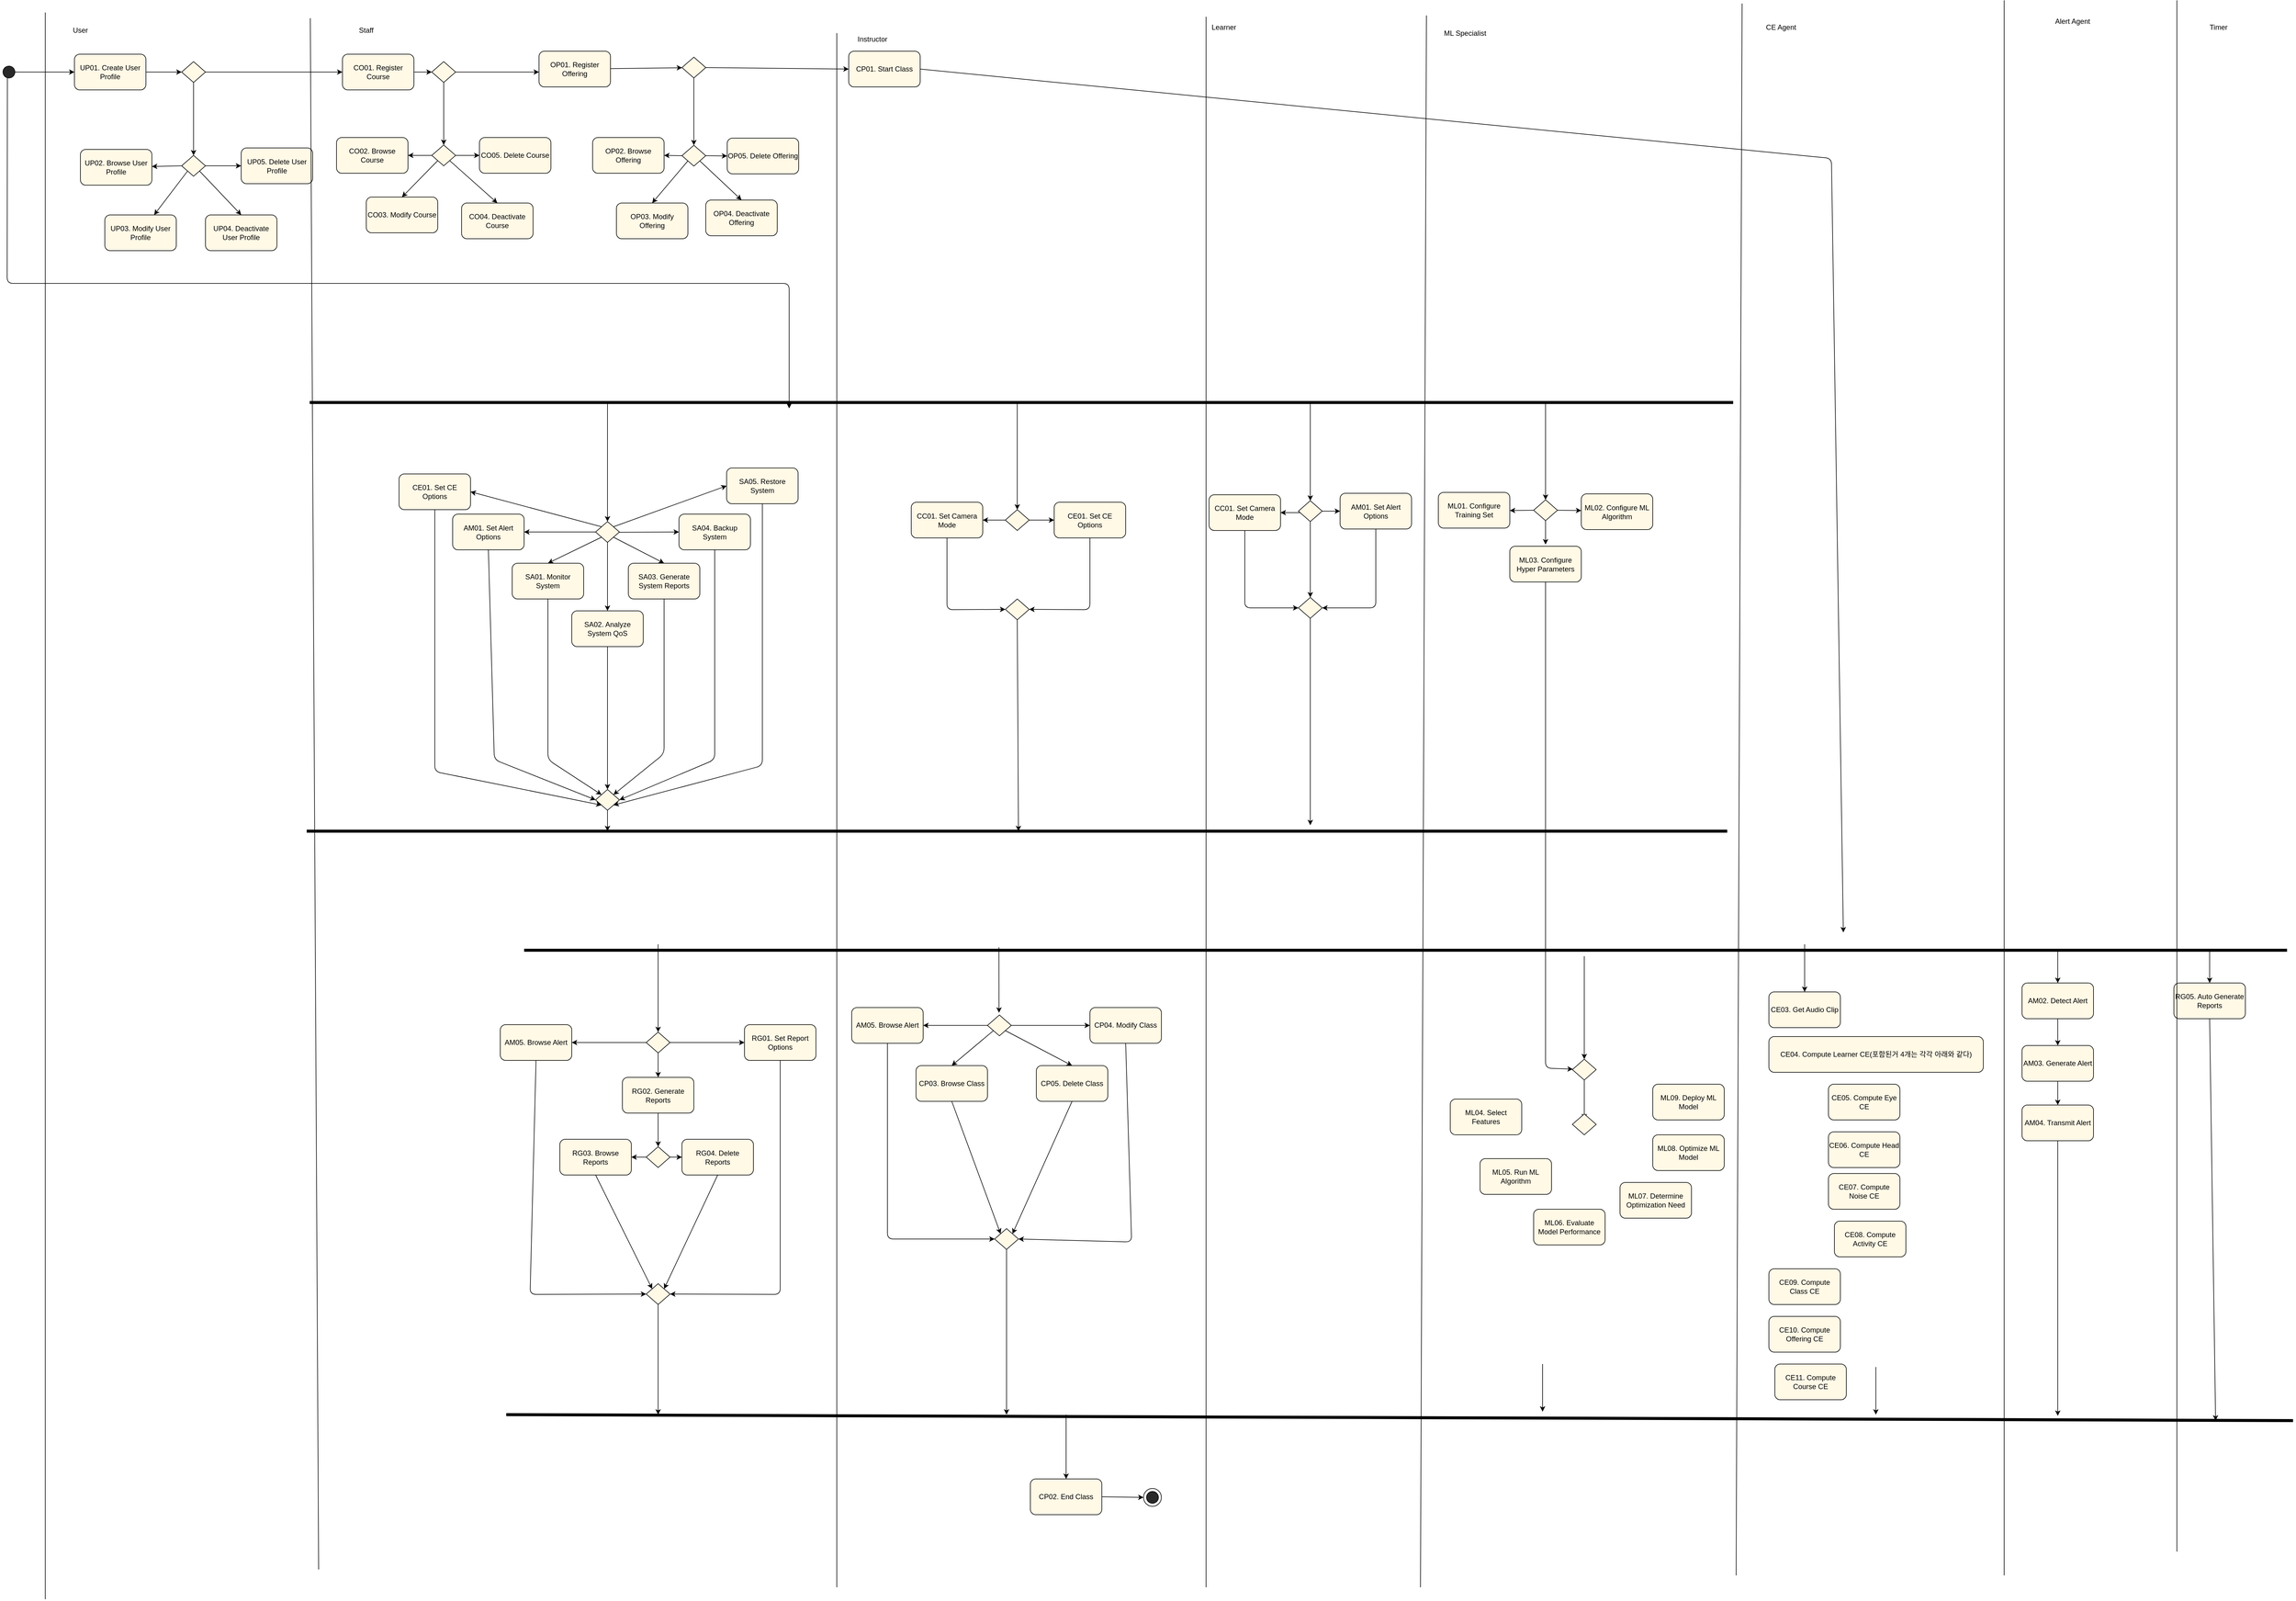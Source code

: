 <mxfile version="13.7.9" type="github">
  <diagram id="o5HTqguN4TyBWtxsFD9D" name="Page-1">
    <mxGraphModel dx="716" dy="2439" grid="1" gridSize="10" guides="1" tooltips="1" connect="1" arrows="1" fold="1" page="1" pageScale="1" pageWidth="827" pageHeight="1169" math="0" shadow="0">
      <root>
        <mxCell id="0" />
        <mxCell id="1" parent="0" />
        <mxCell id="fRjeeRejCwsMr5DVCLFa-1" value="" style="ellipse;whiteSpace=wrap;html=1;aspect=fixed;fillColor=#292929;direction=south;rotation=-30;" vertex="1" parent="1">
          <mxGeometry x="1750" y="-295" width="20" height="20" as="geometry" />
        </mxCell>
        <mxCell id="fRjeeRejCwsMr5DVCLFa-7" value="UP01. Create User Profile" style="rounded=1;whiteSpace=wrap;html=1;fillColor=#FFF9E6;" vertex="1" parent="1">
          <mxGeometry x="1870" y="-315" width="120" height="60" as="geometry" />
        </mxCell>
        <mxCell id="fRjeeRejCwsMr5DVCLFa-9" value="ML02. Configure ML Algorithm" style="rounded=1;whiteSpace=wrap;html=1;fillColor=#FFF9E6;" vertex="1" parent="1">
          <mxGeometry x="4400" y="423.5" width="120" height="60" as="geometry" />
        </mxCell>
        <mxCell id="fRjeeRejCwsMr5DVCLFa-10" value="ML01. Configure Training Set" style="rounded=1;whiteSpace=wrap;html=1;fillColor=#FFF9E6;" vertex="1" parent="1">
          <mxGeometry x="4160" y="421" width="120" height="60" as="geometry" />
        </mxCell>
        <mxCell id="fRjeeRejCwsMr5DVCLFa-11" value="RG05. Auto Generate Reports" style="rounded=1;whiteSpace=wrap;html=1;fillColor=#FFF9E6;" vertex="1" parent="1">
          <mxGeometry x="5395" y="1245" width="120" height="60" as="geometry" />
        </mxCell>
        <mxCell id="fRjeeRejCwsMr5DVCLFa-12" value="&lt;div&gt;&lt;span&gt;ML04. Select Features&lt;/span&gt;&lt;br&gt;&lt;/div&gt;" style="rounded=1;whiteSpace=wrap;html=1;fillColor=#FFF9E6;" vertex="1" parent="1">
          <mxGeometry x="4180" y="1440" width="120" height="60" as="geometry" />
        </mxCell>
        <mxCell id="fRjeeRejCwsMr5DVCLFa-13" value="ML05. Run ML Algorithm" style="rounded=1;whiteSpace=wrap;html=1;fillColor=#FFF9E6;" vertex="1" parent="1">
          <mxGeometry x="4230" y="1540" width="120" height="60" as="geometry" />
        </mxCell>
        <mxCell id="fRjeeRejCwsMr5DVCLFa-14" value="&lt;div&gt;CE11. Compute Course CE&lt;/div&gt;" style="rounded=1;whiteSpace=wrap;html=1;fillColor=#FFF9E6;" vertex="1" parent="1">
          <mxGeometry x="4725" y="1885" width="120" height="60" as="geometry" />
        </mxCell>
        <mxCell id="fRjeeRejCwsMr5DVCLFa-15" value="CE10. Compute Offering CE" style="rounded=1;whiteSpace=wrap;html=1;fillColor=#FFF9E6;" vertex="1" parent="1">
          <mxGeometry x="4715" y="1805" width="120" height="60" as="geometry" />
        </mxCell>
        <mxCell id="fRjeeRejCwsMr5DVCLFa-16" value="CE09. Compute Class CE" style="rounded=1;whiteSpace=wrap;html=1;fillColor=#FFF9E6;" vertex="1" parent="1">
          <mxGeometry x="4715" y="1725" width="120" height="60" as="geometry" />
        </mxCell>
        <mxCell id="fRjeeRejCwsMr5DVCLFa-17" value="CE08. Compute Activity CE" style="rounded=1;whiteSpace=wrap;html=1;fillColor=#FFF9E6;" vertex="1" parent="1">
          <mxGeometry x="4825" y="1645" width="120" height="60" as="geometry" />
        </mxCell>
        <mxCell id="fRjeeRejCwsMr5DVCLFa-18" value="CE07. Compute Noise CE" style="rounded=1;whiteSpace=wrap;html=1;fillColor=#FFF9E6;" vertex="1" parent="1">
          <mxGeometry x="4815" y="1565" width="120" height="60" as="geometry" />
        </mxCell>
        <mxCell id="fRjeeRejCwsMr5DVCLFa-19" value="CE06. Compute Head CE" style="rounded=1;whiteSpace=wrap;html=1;fillColor=#FFF9E6;" vertex="1" parent="1">
          <mxGeometry x="4815" y="1495" width="120" height="60" as="geometry" />
        </mxCell>
        <mxCell id="fRjeeRejCwsMr5DVCLFa-20" value="CE05. Compute Eye CE" style="rounded=1;whiteSpace=wrap;html=1;fillColor=#FFF9E6;" vertex="1" parent="1">
          <mxGeometry x="4815" y="1415" width="120" height="60" as="geometry" />
        </mxCell>
        <mxCell id="fRjeeRejCwsMr5DVCLFa-21" value="CE04. Compute Learner CE(포함된거 4개는 각각 아래와 같다)" style="rounded=1;whiteSpace=wrap;html=1;fillColor=#FFF9E6;" vertex="1" parent="1">
          <mxGeometry x="4715" y="1335" width="360" height="60" as="geometry" />
        </mxCell>
        <mxCell id="fRjeeRejCwsMr5DVCLFa-22" value="CE03. Get Audio Clip" style="rounded=1;whiteSpace=wrap;html=1;fillColor=#FFF9E6;" vertex="1" parent="1">
          <mxGeometry x="4715" y="1260" width="120" height="60" as="geometry" />
        </mxCell>
        <mxCell id="fRjeeRejCwsMr5DVCLFa-23" value="AM04. Transmit Alert" style="rounded=1;whiteSpace=wrap;html=1;fillColor=#FFF9E6;" vertex="1" parent="1">
          <mxGeometry x="5140" y="1450" width="120" height="60" as="geometry" />
        </mxCell>
        <mxCell id="fRjeeRejCwsMr5DVCLFa-24" value="AM03. Generate Alert" style="rounded=1;whiteSpace=wrap;html=1;fillColor=#FFF9E6;" vertex="1" parent="1">
          <mxGeometry x="5140" y="1350" width="120" height="60" as="geometry" />
        </mxCell>
        <mxCell id="fRjeeRejCwsMr5DVCLFa-25" value="AM02. Detect Alert" style="rounded=1;whiteSpace=wrap;html=1;fillColor=#FFF9E6;" vertex="1" parent="1">
          <mxGeometry x="5140" y="1245" width="120" height="60" as="geometry" />
        </mxCell>
        <mxCell id="fRjeeRejCwsMr5DVCLFa-26" value="RG04. Delete Reports" style="rounded=1;whiteSpace=wrap;html=1;fillColor=#FFF9E6;" vertex="1" parent="1">
          <mxGeometry x="2890" y="1507.5" width="120" height="60" as="geometry" />
        </mxCell>
        <mxCell id="fRjeeRejCwsMr5DVCLFa-27" value="RG03. Browse Reports" style="rounded=1;whiteSpace=wrap;html=1;fillColor=#FFF9E6;" vertex="1" parent="1">
          <mxGeometry x="2685" y="1507.5" width="120" height="60" as="geometry" />
        </mxCell>
        <mxCell id="fRjeeRejCwsMr5DVCLFa-28" value="RG02. Generate Reports" style="rounded=1;whiteSpace=wrap;html=1;fillColor=#FFF9E6;" vertex="1" parent="1">
          <mxGeometry x="2790" y="1403.5" width="120" height="60" as="geometry" />
        </mxCell>
        <mxCell id="fRjeeRejCwsMr5DVCLFa-29" value="RG01. Set Report Options" style="rounded=1;whiteSpace=wrap;html=1;fillColor=#FFF9E6;" vertex="1" parent="1">
          <mxGeometry x="2995" y="1315" width="120" height="60" as="geometry" />
        </mxCell>
        <mxCell id="fRjeeRejCwsMr5DVCLFa-30" value="SA05. Restore System" style="rounded=1;whiteSpace=wrap;html=1;fillColor=#FFF9E6;" vertex="1" parent="1">
          <mxGeometry x="2965" y="380" width="120" height="60" as="geometry" />
        </mxCell>
        <mxCell id="fRjeeRejCwsMr5DVCLFa-31" value="SA01. Monitor System" style="rounded=1;whiteSpace=wrap;html=1;fillColor=#FFF9E6;" vertex="1" parent="1">
          <mxGeometry x="2605" y="540" width="120" height="60" as="geometry" />
        </mxCell>
        <mxCell id="fRjeeRejCwsMr5DVCLFa-32" value="SA04. Backup System" style="rounded=1;whiteSpace=wrap;html=1;fillColor=#FFF9E6;" vertex="1" parent="1">
          <mxGeometry x="2885" y="457.5" width="120" height="60" as="geometry" />
        </mxCell>
        <mxCell id="fRjeeRejCwsMr5DVCLFa-33" value="SA03. Generate System Reports" style="rounded=1;whiteSpace=wrap;html=1;fillColor=#FFF9E6;" vertex="1" parent="1">
          <mxGeometry x="2800" y="540" width="120" height="60" as="geometry" />
        </mxCell>
        <mxCell id="fRjeeRejCwsMr5DVCLFa-34" value="&lt;div&gt;&lt;span&gt;SA02. Analyze System QoS&lt;/span&gt;&lt;br&gt;&lt;/div&gt;" style="rounded=1;whiteSpace=wrap;html=1;fillColor=#FFF9E6;" vertex="1" parent="1">
          <mxGeometry x="2705" y="620" width="120" height="60" as="geometry" />
        </mxCell>
        <mxCell id="fRjeeRejCwsMr5DVCLFa-35" value="CE01. Set CE Options" style="rounded=1;whiteSpace=wrap;html=1;fillColor=#FFF9E6;" vertex="1" parent="1">
          <mxGeometry x="2415" y="390" width="120" height="60" as="geometry" />
        </mxCell>
        <mxCell id="fRjeeRejCwsMr5DVCLFa-36" value="AM05. Browse Alert" style="rounded=1;whiteSpace=wrap;html=1;fillColor=#FFF9E6;" vertex="1" parent="1">
          <mxGeometry x="3175" y="1286.25" width="120" height="60" as="geometry" />
        </mxCell>
        <mxCell id="fRjeeRejCwsMr5DVCLFa-37" value="CE01. Set CE Options" style="rounded=1;whiteSpace=wrap;html=1;fillColor=#FFF9E6;" vertex="1" parent="1">
          <mxGeometry x="3515" y="437.5" width="120" height="60" as="geometry" />
        </mxCell>
        <mxCell id="fRjeeRejCwsMr5DVCLFa-321" value="" style="edgeStyle=orthogonalEdgeStyle;rounded=0;orthogonalLoop=1;jettySize=auto;html=1;strokeWidth=1;" edge="1" parent="1" source="fRjeeRejCwsMr5DVCLFa-38" target="fRjeeRejCwsMr5DVCLFa-316">
          <mxGeometry relative="1" as="geometry" />
        </mxCell>
        <mxCell id="fRjeeRejCwsMr5DVCLFa-38" value="&lt;div&gt;AM01. Set Alert Options&lt;/div&gt;" style="rounded=1;whiteSpace=wrap;html=1;fillColor=#FFF9E6;" vertex="1" parent="1">
          <mxGeometry x="3995" y="422.5" width="120" height="60" as="geometry" />
        </mxCell>
        <mxCell id="fRjeeRejCwsMr5DVCLFa-39" value="CC01. Set Camera Mode" style="rounded=1;whiteSpace=wrap;html=1;fillColor=#FFF9E6;" vertex="1" parent="1">
          <mxGeometry x="3775" y="425" width="120" height="60" as="geometry" />
        </mxCell>
        <mxCell id="fRjeeRejCwsMr5DVCLFa-40" value="CP05. Delete Class" style="rounded=1;whiteSpace=wrap;html=1;fillColor=#FFF9E6;" vertex="1" parent="1">
          <mxGeometry x="3485" y="1383.75" width="120" height="60" as="geometry" />
        </mxCell>
        <mxCell id="fRjeeRejCwsMr5DVCLFa-41" value="CP04. Modify Class" style="rounded=1;whiteSpace=wrap;html=1;fillColor=#FFF9E6;" vertex="1" parent="1">
          <mxGeometry x="3575" y="1286.25" width="120" height="60" as="geometry" />
        </mxCell>
        <mxCell id="fRjeeRejCwsMr5DVCLFa-42" value="CP03. Browse Class" style="rounded=1;whiteSpace=wrap;html=1;fillColor=#FFF9E6;" vertex="1" parent="1">
          <mxGeometry x="3283" y="1383.75" width="120" height="60" as="geometry" />
        </mxCell>
        <mxCell id="fRjeeRejCwsMr5DVCLFa-43" value="OP02. Browse Offering" style="rounded=1;whiteSpace=wrap;html=1;fillColor=#FFF9E6;" vertex="1" parent="1">
          <mxGeometry x="2740" y="-175" width="120" height="60" as="geometry" />
        </mxCell>
        <mxCell id="fRjeeRejCwsMr5DVCLFa-44" value="OP05. Delete Offering" style="rounded=1;whiteSpace=wrap;html=1;fillColor=#FFF9E6;" vertex="1" parent="1">
          <mxGeometry x="2966" y="-174" width="120" height="60" as="geometry" />
        </mxCell>
        <mxCell id="fRjeeRejCwsMr5DVCLFa-45" value="OP04. Deactivate Offering" style="rounded=1;whiteSpace=wrap;html=1;fillColor=#FFF9E6;" vertex="1" parent="1">
          <mxGeometry x="2930" y="-70" width="120" height="60" as="geometry" />
        </mxCell>
        <mxCell id="fRjeeRejCwsMr5DVCLFa-46" value="OP03. Modify Offering" style="rounded=1;whiteSpace=wrap;html=1;fillColor=#FFF9E6;" vertex="1" parent="1">
          <mxGeometry x="2780" y="-65" width="120" height="60" as="geometry" />
        </mxCell>
        <mxCell id="fRjeeRejCwsMr5DVCLFa-47" value="CO05. Delete Course" style="rounded=1;whiteSpace=wrap;html=1;fillColor=#FFF9E6;" vertex="1" parent="1">
          <mxGeometry x="2550" y="-175" width="120" height="60" as="geometry" />
        </mxCell>
        <mxCell id="fRjeeRejCwsMr5DVCLFa-48" value="CO02. Browse Course" style="rounded=1;whiteSpace=wrap;html=1;fillColor=#FFF9E6;" vertex="1" parent="1">
          <mxGeometry x="2310" y="-175" width="120" height="60" as="geometry" />
        </mxCell>
        <mxCell id="fRjeeRejCwsMr5DVCLFa-49" value="CO04. Deactivate Course" style="rounded=1;whiteSpace=wrap;html=1;fillColor=#FFF9E6;" vertex="1" parent="1">
          <mxGeometry x="2520" y="-65" width="120" height="60" as="geometry" />
        </mxCell>
        <mxCell id="fRjeeRejCwsMr5DVCLFa-50" value="CO03. Modify Course" style="rounded=1;whiteSpace=wrap;html=1;fillColor=#FFF9E6;" vertex="1" parent="1">
          <mxGeometry x="2360" y="-75" width="120" height="60" as="geometry" />
        </mxCell>
        <mxCell id="fRjeeRejCwsMr5DVCLFa-51" value="UP05. Delete User Profile" style="rounded=1;whiteSpace=wrap;html=1;fillColor=#FFF9E6;" vertex="1" parent="1">
          <mxGeometry x="2150" y="-157.5" width="120" height="60" as="geometry" />
        </mxCell>
        <mxCell id="fRjeeRejCwsMr5DVCLFa-52" value="UP04. Deactivate User Profile" style="rounded=1;whiteSpace=wrap;html=1;fillColor=#FFF9E6;" vertex="1" parent="1">
          <mxGeometry x="2090" y="-45" width="120" height="60" as="geometry" />
        </mxCell>
        <mxCell id="fRjeeRejCwsMr5DVCLFa-53" value="UP03. Modify User Profile" style="rounded=1;whiteSpace=wrap;html=1;fillColor=#FFF9E6;" vertex="1" parent="1">
          <mxGeometry x="1921" y="-45" width="120" height="60" as="geometry" />
        </mxCell>
        <mxCell id="fRjeeRejCwsMr5DVCLFa-54" value="UP02. Browse User Profile" style="rounded=1;whiteSpace=wrap;html=1;fillColor=#FFF9E6;" vertex="1" parent="1">
          <mxGeometry x="1880" y="-155" width="120" height="60" as="geometry" />
        </mxCell>
        <mxCell id="fRjeeRejCwsMr5DVCLFa-58" value="CC01. Set Camera Mode" style="rounded=1;whiteSpace=wrap;html=1;fillColor=#FFF9E6;" vertex="1" parent="1">
          <mxGeometry x="3275" y="437.5" width="120" height="60" as="geometry" />
        </mxCell>
        <mxCell id="fRjeeRejCwsMr5DVCLFa-70" value="User" style="text;html=1;strokeColor=none;fillColor=none;align=center;verticalAlign=middle;whiteSpace=wrap;rounded=0;" vertex="1" parent="1">
          <mxGeometry x="1860" y="-365" width="40" height="20" as="geometry" />
        </mxCell>
        <mxCell id="fRjeeRejCwsMr5DVCLFa-71" value="" style="endArrow=none;html=1;" edge="1" parent="1">
          <mxGeometry width="50" height="50" relative="1" as="geometry">
            <mxPoint x="2280" y="2230" as="sourcePoint" />
            <mxPoint x="2266" y="-375.42" as="targetPoint" />
          </mxGeometry>
        </mxCell>
        <mxCell id="fRjeeRejCwsMr5DVCLFa-72" value="" style="endArrow=classic;html=1;entryX=0;entryY=0.5;entryDx=0;entryDy=0;" edge="1" parent="1" source="fRjeeRejCwsMr5DVCLFa-1" target="fRjeeRejCwsMr5DVCLFa-7">
          <mxGeometry width="50" height="50" relative="1" as="geometry">
            <mxPoint x="2170" y="-275" as="sourcePoint" />
            <mxPoint x="2340" y="-375" as="targetPoint" />
          </mxGeometry>
        </mxCell>
        <mxCell id="fRjeeRejCwsMr5DVCLFa-73" value="Staff" style="text;html=1;strokeColor=none;fillColor=none;align=center;verticalAlign=middle;whiteSpace=wrap;rounded=0;" vertex="1" parent="1">
          <mxGeometry x="2340" y="-365" width="40" height="20" as="geometry" />
        </mxCell>
        <mxCell id="fRjeeRejCwsMr5DVCLFa-77" value="Instructor" style="text;html=1;strokeColor=none;fillColor=none;align=center;verticalAlign=middle;whiteSpace=wrap;rounded=0;" vertex="1" parent="1">
          <mxGeometry x="3190" y="-350" width="40" height="20" as="geometry" />
        </mxCell>
        <mxCell id="fRjeeRejCwsMr5DVCLFa-89" value="Learner" style="text;html=1;strokeColor=none;fillColor=none;align=center;verticalAlign=middle;whiteSpace=wrap;rounded=0;" vertex="1" parent="1">
          <mxGeometry x="3780" y="-370" width="40" height="20" as="geometry" />
        </mxCell>
        <mxCell id="fRjeeRejCwsMr5DVCLFa-97" value="" style="group" vertex="1" connectable="0" parent="1">
          <mxGeometry x="3665" y="2094" width="30" height="30" as="geometry" />
        </mxCell>
        <mxCell id="fRjeeRejCwsMr5DVCLFa-5" value="" style="group" vertex="1" connectable="0" parent="fRjeeRejCwsMr5DVCLFa-97">
          <mxGeometry width="30" height="30" as="geometry" />
        </mxCell>
        <mxCell id="fRjeeRejCwsMr5DVCLFa-3" value="" style="ellipse;whiteSpace=wrap;html=1;aspect=fixed;fillColor=#F7F7F7;" vertex="1" parent="fRjeeRejCwsMr5DVCLFa-5">
          <mxGeometry width="30" height="30" as="geometry" />
        </mxCell>
        <mxCell id="fRjeeRejCwsMr5DVCLFa-2" value="" style="ellipse;whiteSpace=wrap;html=1;aspect=fixed;fillColor=#292929;" vertex="1" parent="fRjeeRejCwsMr5DVCLFa-5">
          <mxGeometry x="5" y="5" width="20" height="20" as="geometry" />
        </mxCell>
        <mxCell id="fRjeeRejCwsMr5DVCLFa-100" value="AM05. Browse Alert" style="rounded=1;whiteSpace=wrap;html=1;fillColor=#FFF9E6;" vertex="1" parent="1">
          <mxGeometry x="2585" y="1315" width="120" height="60" as="geometry" />
        </mxCell>
        <mxCell id="fRjeeRejCwsMr5DVCLFa-102" value="&lt;div&gt;AM01. Set Alert Options&lt;/div&gt;" style="rounded=1;whiteSpace=wrap;html=1;fillColor=#FFF9E6;" vertex="1" parent="1">
          <mxGeometry x="2505" y="457.5" width="120" height="60" as="geometry" />
        </mxCell>
        <mxCell id="fRjeeRejCwsMr5DVCLFa-103" value="" style="endArrow=classic;html=1;entryX=0.5;entryY=0;entryDx=0;entryDy=0;" edge="1" parent="1" target="fRjeeRejCwsMr5DVCLFa-234">
          <mxGeometry width="50" height="50" relative="1" as="geometry">
            <mxPoint x="2850" y="1463.5" as="sourcePoint" />
            <mxPoint x="3070" y="1383.5" as="targetPoint" />
          </mxGeometry>
        </mxCell>
        <mxCell id="fRjeeRejCwsMr5DVCLFa-105" value="Alert Agent" style="text;html=1;strokeColor=none;fillColor=none;align=center;verticalAlign=middle;whiteSpace=wrap;rounded=0;" vertex="1" parent="1">
          <mxGeometry x="5160" y="-380" width="130" height="20" as="geometry" />
        </mxCell>
        <mxCell id="fRjeeRejCwsMr5DVCLFa-106" value="" style="endArrow=classic;html=1;entryX=0.5;entryY=0;entryDx=0;entryDy=0;exitX=0.5;exitY=1;exitDx=0;exitDy=0;" edge="1" parent="1" source="fRjeeRejCwsMr5DVCLFa-25" target="fRjeeRejCwsMr5DVCLFa-24">
          <mxGeometry width="50" height="50" relative="1" as="geometry">
            <mxPoint x="5140" y="1525" as="sourcePoint" />
            <mxPoint x="5190" y="1475" as="targetPoint" />
          </mxGeometry>
        </mxCell>
        <mxCell id="fRjeeRejCwsMr5DVCLFa-107" value="" style="endArrow=classic;html=1;entryX=0.5;entryY=0;entryDx=0;entryDy=0;" edge="1" parent="1" source="fRjeeRejCwsMr5DVCLFa-24" target="fRjeeRejCwsMr5DVCLFa-23">
          <mxGeometry width="50" height="50" relative="1" as="geometry">
            <mxPoint x="5140" y="1525" as="sourcePoint" />
            <mxPoint x="5197" y="1465" as="targetPoint" />
          </mxGeometry>
        </mxCell>
        <mxCell id="fRjeeRejCwsMr5DVCLFa-111" value="CE Agent" style="text;html=1;align=center;verticalAlign=middle;resizable=0;points=[];autosize=1;" vertex="1" parent="1">
          <mxGeometry x="4700" y="-370" width="70" height="20" as="geometry" />
        </mxCell>
        <mxCell id="fRjeeRejCwsMr5DVCLFa-119" value="Timer" style="text;html=1;strokeColor=none;fillColor=none;align=center;verticalAlign=middle;whiteSpace=wrap;rounded=0;" vertex="1" parent="1">
          <mxGeometry x="5450" y="-370" width="40" height="20" as="geometry" />
        </mxCell>
        <mxCell id="fRjeeRejCwsMr5DVCLFa-123" value="" style="endArrow=classic;html=1;entryX=0.5;entryY=0;entryDx=0;entryDy=0;" edge="1" parent="1" target="fRjeeRejCwsMr5DVCLFa-310">
          <mxGeometry width="50" height="50" relative="1" as="geometry">
            <mxPoint x="3945" y="270" as="sourcePoint" />
            <mxPoint x="3833" y="920" as="targetPoint" />
          </mxGeometry>
        </mxCell>
        <mxCell id="fRjeeRejCwsMr5DVCLFa-124" value="ML03. Configure Hyper Parameters" style="rounded=1;whiteSpace=wrap;html=1;fillColor=#FFF9E6;" vertex="1" parent="1">
          <mxGeometry x="4280" y="511.5" width="120" height="60" as="geometry" />
        </mxCell>
        <mxCell id="fRjeeRejCwsMr5DVCLFa-125" value="ML Specialist" style="text;html=1;strokeColor=none;fillColor=none;align=center;verticalAlign=middle;whiteSpace=wrap;rounded=0;" vertex="1" parent="1">
          <mxGeometry x="4160" y="-360" width="90" height="20" as="geometry" />
        </mxCell>
        <mxCell id="fRjeeRejCwsMr5DVCLFa-126" value="" style="endArrow=classic;html=1;exitX=0.5;exitY=1;exitDx=0;exitDy=0;" edge="1" parent="1" source="fRjeeRejCwsMr5DVCLFa-124" target="fRjeeRejCwsMr5DVCLFa-183">
          <mxGeometry width="50" height="50" relative="1" as="geometry">
            <mxPoint x="4345" y="1390" as="sourcePoint" />
            <mxPoint x="4435" y="1380" as="targetPoint" />
            <Array as="points">
              <mxPoint x="4340" y="1388" />
            </Array>
          </mxGeometry>
        </mxCell>
        <mxCell id="fRjeeRejCwsMr5DVCLFa-127" value="&lt;div&gt;&lt;span&gt;ML06. Evaluate Model Performance&lt;/span&gt;&lt;br&gt;&lt;/div&gt;" style="rounded=1;whiteSpace=wrap;html=1;fillColor=#FFF9E6;" vertex="1" parent="1">
          <mxGeometry x="4320" y="1625" width="120" height="60" as="geometry" />
        </mxCell>
        <mxCell id="fRjeeRejCwsMr5DVCLFa-128" value="ML07. Determine Optimization Need" style="rounded=1;whiteSpace=wrap;html=1;fillColor=#FFF9E6;" vertex="1" parent="1">
          <mxGeometry x="4465" y="1580" width="120" height="60" as="geometry" />
        </mxCell>
        <mxCell id="fRjeeRejCwsMr5DVCLFa-129" value="ML08. Optimize ML Model" style="rounded=1;whiteSpace=wrap;html=1;fillColor=#FFF9E6;" vertex="1" parent="1">
          <mxGeometry x="4520" y="1500" width="120" height="60" as="geometry" />
        </mxCell>
        <mxCell id="fRjeeRejCwsMr5DVCLFa-130" value="&lt;div&gt;ML09. Deploy ML Model&lt;/div&gt;" style="rounded=1;whiteSpace=wrap;html=1;fillColor=#FFF9E6;" vertex="1" parent="1">
          <mxGeometry x="4520" y="1415" width="120" height="60" as="geometry" />
        </mxCell>
        <mxCell id="fRjeeRejCwsMr5DVCLFa-134" value="" style="rhombus;whiteSpace=wrap;html=1;strokeColor=#000000;fillColor=#FFF9E6;" vertex="1" parent="1">
          <mxGeometry x="2050" y="-302.5" width="40" height="35" as="geometry" />
        </mxCell>
        <mxCell id="fRjeeRejCwsMr5DVCLFa-135" value="" style="endArrow=classic;html=1;exitX=1;exitY=0.5;exitDx=0;exitDy=0;entryX=0;entryY=0.5;entryDx=0;entryDy=0;" edge="1" parent="1" source="fRjeeRejCwsMr5DVCLFa-7" target="fRjeeRejCwsMr5DVCLFa-134">
          <mxGeometry width="50" height="50" relative="1" as="geometry">
            <mxPoint x="1300" y="225" as="sourcePoint" />
            <mxPoint x="2300" y="-225" as="targetPoint" />
          </mxGeometry>
        </mxCell>
        <mxCell id="fRjeeRejCwsMr5DVCLFa-137" value="" style="endArrow=classic;html=1;exitX=1;exitY=0.5;exitDx=0;exitDy=0;entryX=0;entryY=0.5;entryDx=0;entryDy=0;" edge="1" parent="1" source="fRjeeRejCwsMr5DVCLFa-134" target="fRjeeRejCwsMr5DVCLFa-148">
          <mxGeometry width="50" height="50" relative="1" as="geometry">
            <mxPoint x="2450" y="-295" as="sourcePoint" />
            <mxPoint x="2440" y="-207" as="targetPoint" />
          </mxGeometry>
        </mxCell>
        <mxCell id="fRjeeRejCwsMr5DVCLFa-144" value="" style="endArrow=classic;html=1;exitX=0.5;exitY=1;exitDx=0;exitDy=0;entryX=0.5;entryY=0;entryDx=0;entryDy=0;" edge="1" parent="1" source="fRjeeRejCwsMr5DVCLFa-134" target="fRjeeRejCwsMr5DVCLFa-210">
          <mxGeometry width="50" height="50" relative="1" as="geometry">
            <mxPoint x="2330" y="-197.5" as="sourcePoint" />
            <mxPoint x="2300" y="-145" as="targetPoint" />
          </mxGeometry>
        </mxCell>
        <mxCell id="fRjeeRejCwsMr5DVCLFa-148" value="CO01. Register Course" style="rounded=1;whiteSpace=wrap;html=1;fillColor=#FFF9E6;" vertex="1" parent="1">
          <mxGeometry x="2320" y="-315" width="120" height="60" as="geometry" />
        </mxCell>
        <mxCell id="fRjeeRejCwsMr5DVCLFa-149" value="OP01. Register Offering" style="rounded=1;whiteSpace=wrap;html=1;fillColor=#FFF9E6;" vertex="1" parent="1">
          <mxGeometry x="2650" y="-320" width="120" height="60" as="geometry" />
        </mxCell>
        <mxCell id="fRjeeRejCwsMr5DVCLFa-150" value="" style="endArrow=classic;html=1;exitX=1;exitY=0.5;exitDx=0;exitDy=0;" edge="1" parent="1" source="fRjeeRejCwsMr5DVCLFa-161">
          <mxGeometry width="50" height="50" relative="1" as="geometry">
            <mxPoint x="2310" y="-180" as="sourcePoint" />
            <mxPoint x="2650" y="-285" as="targetPoint" />
          </mxGeometry>
        </mxCell>
        <mxCell id="fRjeeRejCwsMr5DVCLFa-151" value="" style="endArrow=classic;html=1;entryX=0;entryY=0.5;entryDx=0;entryDy=0;exitX=1;exitY=0.5;exitDx=0;exitDy=0;" edge="1" parent="1" source="fRjeeRejCwsMr5DVCLFa-165" target="fRjeeRejCwsMr5DVCLFa-153">
          <mxGeometry width="50" height="50" relative="1" as="geometry">
            <mxPoint x="3277" y="-200" as="sourcePoint" />
            <mxPoint x="2890" y="-192.5" as="targetPoint" />
          </mxGeometry>
        </mxCell>
        <mxCell id="fRjeeRejCwsMr5DVCLFa-152" value="" style="endArrow=none;html=1;" edge="1" parent="1">
          <mxGeometry width="50" height="50" relative="1" as="geometry">
            <mxPoint x="3150" y="2260" as="sourcePoint" />
            <mxPoint x="3150" y="-350.41" as="targetPoint" />
          </mxGeometry>
        </mxCell>
        <mxCell id="fRjeeRejCwsMr5DVCLFa-153" value="CP01. Start Class" style="rounded=1;whiteSpace=wrap;html=1;fillColor=#FFF9E6;" vertex="1" parent="1">
          <mxGeometry x="3170" y="-320" width="120" height="60" as="geometry" />
        </mxCell>
        <mxCell id="fRjeeRejCwsMr5DVCLFa-157" value="CP02. End Class" style="rounded=1;whiteSpace=wrap;html=1;fillColor=#FFF9E6;" vertex="1" parent="1">
          <mxGeometry x="3475" y="2078" width="120" height="60" as="geometry" />
        </mxCell>
        <mxCell id="fRjeeRejCwsMr5DVCLFa-159" value="" style="endArrow=classic;html=1;" edge="1" parent="1" target="fRjeeRejCwsMr5DVCLFa-157">
          <mxGeometry width="50" height="50" relative="1" as="geometry">
            <mxPoint x="3535" y="1970" as="sourcePoint" />
            <mxPoint x="3395" y="938" as="targetPoint" />
          </mxGeometry>
        </mxCell>
        <mxCell id="fRjeeRejCwsMr5DVCLFa-161" value="&lt;span style=&quot;color: rgba(0 , 0 , 0 , 0) ; font-family: monospace ; font-size: 0px&quot;&gt;%3CmxGraphModel%3E%3Croot%3E%3CmxCell%20id%3D%220%22%2F%3E%3CmxCell%20id%3D%221%22%20parent%3D%220%22%2F%3E%3CmxCell%20id%3D%222%22%20value%3D%22%22%20style%3D%22rhombus%3BwhiteSpace%3Dwrap%3Bhtml%3D1%3BstrokeColor%3D%23000000%3BfillColor%3D%23FFF9E6%3B%22%20vertex%3D%221%22%20parent%3D%221%22%3E%3CmxGeometry%20x%3D%222720%22%20y%3D%22-220%22%20width%3D%2240%22%20height%3D%2235%22%20as%3D%22geometry%22%2F%3E%3C%2FmxCell%3E%3C%2Froot%3E%3C%2FmxGraphModel%3E&lt;/span&gt;" style="rhombus;whiteSpace=wrap;html=1;strokeColor=#000000;fillColor=#FFF9E6;" vertex="1" parent="1">
          <mxGeometry x="2470" y="-302.5" width="40" height="35" as="geometry" />
        </mxCell>
        <mxCell id="fRjeeRejCwsMr5DVCLFa-162" value="" style="endArrow=classic;html=1;exitX=1;exitY=0.5;exitDx=0;exitDy=0;entryX=0;entryY=0.5;entryDx=0;entryDy=0;" edge="1" parent="1" source="fRjeeRejCwsMr5DVCLFa-148" target="fRjeeRejCwsMr5DVCLFa-161">
          <mxGeometry width="50" height="50" relative="1" as="geometry">
            <mxPoint x="2330" y="-197.5" as="sourcePoint" />
            <mxPoint x="2450" y="-197.5" as="targetPoint" />
          </mxGeometry>
        </mxCell>
        <mxCell id="fRjeeRejCwsMr5DVCLFa-164" value="" style="endArrow=classic;html=1;exitX=0.5;exitY=1;exitDx=0;exitDy=0;entryX=0.5;entryY=0;entryDx=0;entryDy=0;" edge="1" parent="1" source="fRjeeRejCwsMr5DVCLFa-161" target="fRjeeRejCwsMr5DVCLFa-220">
          <mxGeometry width="50" height="50" relative="1" as="geometry">
            <mxPoint x="2610" y="-195" as="sourcePoint" />
            <mxPoint x="2540" y="-185" as="targetPoint" />
          </mxGeometry>
        </mxCell>
        <mxCell id="fRjeeRejCwsMr5DVCLFa-165" value="&lt;span style=&quot;color: rgba(0 , 0 , 0 , 0) ; font-family: monospace ; font-size: 0px&quot;&gt;%3CmxGraphModel%3E%3Croot%3E%3CmxCell%20id%3D%220%22%2F%3E%3CmxCell%20id%3D%221%22%20parent%3D%220%22%2F%3E%3CmxCell%20id%3D%222%22%20value%3D%22%26lt%3Bspan%20style%3D%26quot%3Bcolor%3A%20rgba(0%20%2C%200%20%2C%200%20%2C%200)%20%3B%20font-family%3A%20monospace%20%3B%20font-size%3A%200px%26quot%3B%26gt%3B%253CmxGraphModel%253E%253Croot%253E%253CmxCell%2520id%253D%25220%2522%252F%253E%253CmxCell%2520id%253D%25221%2522%2520parent%253D%25220%2522%252F%253E%253CmxCell%2520id%253D%25222%2522%2520value%253D%2522%2522%2520style%253D%2522rhombus%253BwhiteSpace%253Dwrap%253Bhtml%253D1%253BstrokeColor%253D%2523000000%253BfillColor%253D%2523FFF9E6%253B%2522%2520vertex%253D%25221%2522%2520parent%253D%25221%2522%253E%253CmxGeometry%2520x%253D%25222720%2522%2520y%253D%2522-220%2522%2520width%253D%252240%2522%2520height%253D%252235%2522%2520as%253D%2522geometry%2522%252F%253E%253C%252FmxCell%253E%253C%252Froot%253E%253C%252FmxGraphModel%253E%26lt%3B%2Fspan%26gt%3B%22%20style%3D%22rhombus%3BwhiteSpace%3Dwrap%3Bhtml%3D1%3BstrokeColor%3D%23000000%3BfillColor%3D%23FFF9E6%3B%22%20vertex%3D%221%22%20parent%3D%221%22%3E%3CmxGeometry%20x%3D%222960%22%20y%3D%22-297.5%22%20width%3D%2240%22%20height%3D%2235%22%20as%3D%22geometry%22%2F%3E%3C%2FmxCell%3E%3C%2Froot%3E%3C%2FmxGraphModel%3E&lt;/span&gt;" style="rhombus;whiteSpace=wrap;html=1;strokeColor=#000000;fillColor=#FFF9E6;" vertex="1" parent="1">
          <mxGeometry x="2890" y="-310" width="40" height="35" as="geometry" />
        </mxCell>
        <mxCell id="fRjeeRejCwsMr5DVCLFa-166" value="" style="endArrow=classic;html=1;" edge="1" parent="1" source="fRjeeRejCwsMr5DVCLFa-149" target="fRjeeRejCwsMr5DVCLFa-165">
          <mxGeometry width="50" height="50" relative="1" as="geometry">
            <mxPoint x="3010" y="-192.5" as="sourcePoint" />
            <mxPoint x="3040" y="-192.5" as="targetPoint" />
          </mxGeometry>
        </mxCell>
        <mxCell id="fRjeeRejCwsMr5DVCLFa-167" value="" style="endArrow=classic;html=1;exitX=0.5;exitY=1;exitDx=0;exitDy=0;entryX=0.5;entryY=0;entryDx=0;entryDy=0;" edge="1" parent="1" source="fRjeeRejCwsMr5DVCLFa-165" target="fRjeeRejCwsMr5DVCLFa-224">
          <mxGeometry width="50" height="50" relative="1" as="geometry">
            <mxPoint x="3060" y="-175" as="sourcePoint" />
            <mxPoint x="3260" y="-140" as="targetPoint" />
          </mxGeometry>
        </mxCell>
        <mxCell id="fRjeeRejCwsMr5DVCLFa-173" value="" style="endArrow=classic;html=1;exitX=1;exitY=0.5;exitDx=0;exitDy=0;" edge="1" parent="1" source="fRjeeRejCwsMr5DVCLFa-153">
          <mxGeometry width="50" height="50" relative="1" as="geometry">
            <mxPoint x="3360" y="-271.25" as="sourcePoint" />
            <mxPoint x="4840" y="1160" as="targetPoint" />
            <Array as="points">
              <mxPoint x="4820" y="-140" />
            </Array>
          </mxGeometry>
        </mxCell>
        <mxCell id="fRjeeRejCwsMr5DVCLFa-174" value="" style="endArrow=none;html=1;" edge="1" parent="1">
          <mxGeometry width="50" height="50" relative="1" as="geometry">
            <mxPoint x="1821" y="2280" as="sourcePoint" />
            <mxPoint x="1821" y="-385.0" as="targetPoint" />
          </mxGeometry>
        </mxCell>
        <mxCell id="fRjeeRejCwsMr5DVCLFa-178" value="" style="endArrow=classic;html=1;entryX=0.5;entryY=0;entryDx=0;entryDy=0;" edge="1" parent="1" target="fRjeeRejCwsMr5DVCLFa-303">
          <mxGeometry width="50" height="50" relative="1" as="geometry">
            <mxPoint x="3453" y="270" as="sourcePoint" />
            <mxPoint x="3393" y="690" as="targetPoint" />
          </mxGeometry>
        </mxCell>
        <mxCell id="fRjeeRejCwsMr5DVCLFa-180" value="" style="endArrow=none;html=1;" edge="1" parent="1">
          <mxGeometry width="50" height="50" relative="1" as="geometry">
            <mxPoint x="4130" y="2260" as="sourcePoint" />
            <mxPoint x="4140" y="-380.0" as="targetPoint" />
          </mxGeometry>
        </mxCell>
        <mxCell id="fRjeeRejCwsMr5DVCLFa-183" value="&lt;span style=&quot;color: rgba(0 , 0 , 0 , 0) ; font-family: monospace ; font-size: 0px&quot;&gt;%3CmxGraphModel%3E%3Croot%3E%3CmxCell%20id%3D%220%22%2F%3E%3CmxCell%20id%3D%221%22%20parent%3D%220%22%2F%3E%3CmxCell%20id%3D%222%22%20value%3D%22%22%20style%3D%22endArrow%3Dclassic%3Bhtml%3D1%3BentryX%3D0.5%3BentryY%3D0%3BentryDx%3D0%3BentryDy%3D0%3B%22%20edge%3D%221%22%20target%3D%223%22%20parent%3D%221%22%3E%3CmxGeometry%20width%3D%2250%22%20height%3D%2250%22%20relative%3D%221%22%20as%3D%22geometry%22%3E%3CmxPoint%20x%3D%223960%22%20y%3D%221480%22%20as%3D%22sourcePoint%22%2F%3E%3CmxPoint%20x%3D%223848%22%20y%3D%222130%22%20as%3D%22targetPoint%22%2F%3E%3C%2FmxGeometry%3E%3C%2FmxCell%3E%3CmxCell%20id%3D%223%22%20value%3D%22%26lt%3Bspan%20style%3D%26quot%3Bcolor%3A%20rgba(0%20%2C%200%20%2C%200%20%2C%200)%20%3B%20font-family%3A%20monospace%20%3B%20font-size%3A%200px%26quot%3B%26gt%3B%253CmxGraphModel%253E%253Croot%253E%253CmxCell%2520id%253D%25220%2522%252F%253E%253CmxCell%2520id%253D%25221%2522%2520parent%253D%25220%2522%252F%253E%253CmxCell%2520id%253D%25222%2522%2520value%253D%2522%2522%2520style%253D%2522rhombus%253BwhiteSpace%253Dwrap%253Bhtml%253D1%253BstrokeColor%253D%2523000000%253BfillColor%253D%2523FFF9E6%253B%2522%2520vertex%253D%25221%2522%2520parent%253D%25221%2522%253E%253CmxGeometry%2520x%253D%25222720%2522%2520y%253D%2522-220%2522%2520width%253D%252240%2522%2520height%253D%252235%2522%2520as%253D%2522geometry%2522%252F%253E%253C%252FmxCell%253E%253C%252Froot%253E%253C%252FmxGraphModel%253E%26lt%3B%2Fspan%26gt%3B%22%20style%3D%22rhombus%3BwhiteSpace%3Dwrap%3Bhtml%3D1%3BstrokeColor%3D%23000000%3BfillColor%3D%23FFF9E6%3B%22%20vertex%3D%221%22%20parent%3D%221%22%3E%3CmxGeometry%20x%3D%223940%22%20y%3D%221645%22%20width%3D%2240%22%20height%3D%2235%22%20as%3D%22geometry%22%2F%3E%3C%2FmxCell%3E%3C%2Froot%3E%3C%2FmxGraphModel%3E&lt;/span&gt;" style="rhombus;whiteSpace=wrap;html=1;strokeColor=#000000;fillColor=#FFF9E6;" vertex="1" parent="1">
          <mxGeometry x="4385" y="1373" width="40" height="35" as="geometry" />
        </mxCell>
        <mxCell id="fRjeeRejCwsMr5DVCLFa-185" value="" style="endArrow=classic;html=1;exitX=0.5;exitY=1;exitDx=0;exitDy=0;" edge="1" parent="1" source="fRjeeRejCwsMr5DVCLFa-183">
          <mxGeometry width="50" height="50" relative="1" as="geometry">
            <mxPoint x="4355" y="1400" as="sourcePoint" />
            <mxPoint x="4405" y="1474" as="targetPoint" />
          </mxGeometry>
        </mxCell>
        <mxCell id="fRjeeRejCwsMr5DVCLFa-186" value="" style="endArrow=none;html=1;" edge="1" parent="1">
          <mxGeometry width="50" height="50" relative="1" as="geometry">
            <mxPoint x="3770" y="2260" as="sourcePoint" />
            <mxPoint x="3770" y="-377.83" as="targetPoint" />
          </mxGeometry>
        </mxCell>
        <mxCell id="fRjeeRejCwsMr5DVCLFa-187" value="" style="endArrow=none;html=1;strokeWidth=5;" edge="1" parent="1">
          <mxGeometry width="50" height="50" relative="1" as="geometry">
            <mxPoint x="2265" y="270" as="sourcePoint" />
            <mxPoint x="4655" y="270" as="targetPoint" />
          </mxGeometry>
        </mxCell>
        <mxCell id="fRjeeRejCwsMr5DVCLFa-189" value="" style="endArrow=none;html=1;strokeWidth=5;" edge="1" parent="1">
          <mxGeometry width="50" height="50" relative="1" as="geometry">
            <mxPoint x="2625" y="1190" as="sourcePoint" />
            <mxPoint x="5585" y="1190" as="targetPoint" />
          </mxGeometry>
        </mxCell>
        <mxCell id="fRjeeRejCwsMr5DVCLFa-191" value="" style="endArrow=classic;html=1;entryX=0.5;entryY=0;entryDx=0;entryDy=0;" edge="1" parent="1" target="fRjeeRejCwsMr5DVCLFa-183">
          <mxGeometry width="50" height="50" relative="1" as="geometry">
            <mxPoint x="4405" y="1200" as="sourcePoint" />
            <mxPoint x="4405" y="1240" as="targetPoint" />
          </mxGeometry>
        </mxCell>
        <mxCell id="fRjeeRejCwsMr5DVCLFa-192" value="" style="endArrow=none;html=1;" edge="1" parent="1">
          <mxGeometry width="50" height="50" relative="1" as="geometry">
            <mxPoint x="4660" y="2240" as="sourcePoint" />
            <mxPoint x="4670" y="-400.0" as="targetPoint" />
          </mxGeometry>
        </mxCell>
        <mxCell id="fRjeeRejCwsMr5DVCLFa-193" value="" style="endArrow=none;html=1;" edge="1" parent="1">
          <mxGeometry width="50" height="50" relative="1" as="geometry">
            <mxPoint x="5110" y="2240" as="sourcePoint" />
            <mxPoint x="5110" y="-405.42" as="targetPoint" />
          </mxGeometry>
        </mxCell>
        <mxCell id="fRjeeRejCwsMr5DVCLFa-194" value="" style="endArrow=none;html=1;" edge="1" parent="1">
          <mxGeometry width="50" height="50" relative="1" as="geometry">
            <mxPoint x="5400" y="2200" as="sourcePoint" />
            <mxPoint x="5400" y="-405.42" as="targetPoint" />
          </mxGeometry>
        </mxCell>
        <mxCell id="fRjeeRejCwsMr5DVCLFa-195" value="" style="endArrow=classic;html=1;entryX=0.5;entryY=0;entryDx=0;entryDy=0;" edge="1" parent="1" target="fRjeeRejCwsMr5DVCLFa-22">
          <mxGeometry width="50" height="50" relative="1" as="geometry">
            <mxPoint x="4775" y="1180" as="sourcePoint" />
            <mxPoint x="4415" y="1383" as="targetPoint" />
          </mxGeometry>
        </mxCell>
        <mxCell id="fRjeeRejCwsMr5DVCLFa-196" value="" style="endArrow=classic;html=1;entryX=0.5;entryY=0;entryDx=0;entryDy=0;" edge="1" parent="1" target="fRjeeRejCwsMr5DVCLFa-25">
          <mxGeometry width="50" height="50" relative="1" as="geometry">
            <mxPoint x="5200" y="1190" as="sourcePoint" />
            <mxPoint x="4785" y="1270" as="targetPoint" />
          </mxGeometry>
        </mxCell>
        <mxCell id="fRjeeRejCwsMr5DVCLFa-197" value="" style="endArrow=classic;html=1;entryX=0.5;entryY=0;entryDx=0;entryDy=0;" edge="1" parent="1" target="fRjeeRejCwsMr5DVCLFa-11">
          <mxGeometry width="50" height="50" relative="1" as="geometry">
            <mxPoint x="5455" y="1190" as="sourcePoint" />
            <mxPoint x="5210" y="1255" as="targetPoint" />
          </mxGeometry>
        </mxCell>
        <mxCell id="fRjeeRejCwsMr5DVCLFa-198" value="" style="endArrow=classic;html=1;strokeWidth=1;exitX=1;exitY=1;exitDx=0;exitDy=0;" edge="1" parent="1" source="fRjeeRejCwsMr5DVCLFa-1">
          <mxGeometry width="50" height="50" relative="1" as="geometry">
            <mxPoint x="2161" y="575" as="sourcePoint" />
            <mxPoint x="3070" y="280" as="targetPoint" />
            <Array as="points">
              <mxPoint x="1757" y="70" />
              <mxPoint x="3070" y="70" />
            </Array>
          </mxGeometry>
        </mxCell>
        <mxCell id="fRjeeRejCwsMr5DVCLFa-201" value="" style="endArrow=classic;html=1;entryX=0;entryY=0.5;entryDx=0;entryDy=0;exitX=1;exitY=0.5;exitDx=0;exitDy=0;" edge="1" parent="1" source="fRjeeRejCwsMr5DVCLFa-157" target="fRjeeRejCwsMr5DVCLFa-3">
          <mxGeometry width="50" height="50" relative="1" as="geometry">
            <mxPoint x="3545" y="1980" as="sourcePoint" />
            <mxPoint x="3545" y="2088" as="targetPoint" />
          </mxGeometry>
        </mxCell>
        <mxCell id="fRjeeRejCwsMr5DVCLFa-202" value="" style="endArrow=classic;html=1;exitX=0.5;exitY=1;exitDx=0;exitDy=0;" edge="1" parent="1" source="fRjeeRejCwsMr5DVCLFa-274">
          <mxGeometry width="50" height="50" relative="1" as="geometry">
            <mxPoint x="2885" y="1680" as="sourcePoint" />
            <mxPoint x="2850" y="1970" as="targetPoint" />
          </mxGeometry>
        </mxCell>
        <mxCell id="fRjeeRejCwsMr5DVCLFa-203" value="" style="endArrow=none;html=1;strokeWidth=5;" edge="1" parent="1">
          <mxGeometry width="50" height="50" relative="1" as="geometry">
            <mxPoint x="2595" y="1970" as="sourcePoint" />
            <mxPoint x="5595.0" y="1980" as="targetPoint" />
          </mxGeometry>
        </mxCell>
        <mxCell id="fRjeeRejCwsMr5DVCLFa-204" value="" style="endArrow=classic;html=1;exitX=0.5;exitY=1;exitDx=0;exitDy=0;" edge="1" parent="1" source="fRjeeRejCwsMr5DVCLFa-279">
          <mxGeometry width="50" height="50" relative="1" as="geometry">
            <mxPoint x="3605" y="1670" as="sourcePoint" />
            <mxPoint x="3435" y="1970" as="targetPoint" />
          </mxGeometry>
        </mxCell>
        <mxCell id="fRjeeRejCwsMr5DVCLFa-206" value="" style="endArrow=classic;html=1;entryX=0.5;entryY=0;entryDx=0;entryDy=0;" edge="1" parent="1">
          <mxGeometry width="50" height="50" relative="1" as="geometry">
            <mxPoint x="4894.58" y="1890" as="sourcePoint" />
            <mxPoint x="4894.58" y="1970" as="targetPoint" />
          </mxGeometry>
        </mxCell>
        <mxCell id="fRjeeRejCwsMr5DVCLFa-207" value="" style="endArrow=classic;html=1;exitX=0.5;exitY=1;exitDx=0;exitDy=0;" edge="1" parent="1" source="fRjeeRejCwsMr5DVCLFa-23">
          <mxGeometry width="50" height="50" relative="1" as="geometry">
            <mxPoint x="5210.0" y="1917" as="sourcePoint" />
            <mxPoint x="5200" y="1972" as="targetPoint" />
          </mxGeometry>
        </mxCell>
        <mxCell id="fRjeeRejCwsMr5DVCLFa-208" value="" style="endArrow=classic;html=1;exitX=0.5;exitY=1;exitDx=0;exitDy=0;" edge="1" parent="1" source="fRjeeRejCwsMr5DVCLFa-11">
          <mxGeometry width="50" height="50" relative="1" as="geometry">
            <mxPoint x="5465" y="1430" as="sourcePoint" />
            <mxPoint x="5465" y="1980" as="targetPoint" />
          </mxGeometry>
        </mxCell>
        <mxCell id="fRjeeRejCwsMr5DVCLFa-209" value="" style="endArrow=classic;html=1;entryX=0.5;entryY=0;entryDx=0;entryDy=0;" edge="1" parent="1">
          <mxGeometry width="50" height="50" relative="1" as="geometry">
            <mxPoint x="4335.0" y="1885" as="sourcePoint" />
            <mxPoint x="4335.0" y="1965" as="targetPoint" />
          </mxGeometry>
        </mxCell>
        <mxCell id="fRjeeRejCwsMr5DVCLFa-210" value="" style="rhombus;whiteSpace=wrap;html=1;strokeColor=#000000;fillColor=#FFF9E6;" vertex="1" parent="1">
          <mxGeometry x="2050" y="-145" width="40" height="35" as="geometry" />
        </mxCell>
        <mxCell id="fRjeeRejCwsMr5DVCLFa-220" value="&lt;span style=&quot;color: rgba(0 , 0 , 0 , 0) ; font-family: monospace ; font-size: 0px&quot;&gt;%3CmxGraphModel%3E%3Croot%3E%3CmxCell%20id%3D%220%22%2F%3E%3CmxCell%20id%3D%221%22%20parent%3D%220%22%2F%3E%3CmxCell%20id%3D%222%22%20value%3D%22%22%20style%3D%22rhombus%3BwhiteSpace%3Dwrap%3Bhtml%3D1%3BstrokeColor%3D%23000000%3BfillColor%3D%23FFF9E6%3B%22%20vertex%3D%221%22%20parent%3D%221%22%3E%3CmxGeometry%20x%3D%222720%22%20y%3D%22-220%22%20width%3D%2240%22%20height%3D%2235%22%20as%3D%22geometry%22%2F%3E%3C%2FmxCell%3E%3C%2Froot%3E%3C%2FmxGraphModel%3E&lt;/span&gt;" style="rhombus;whiteSpace=wrap;html=1;strokeColor=#000000;fillColor=#FFF9E6;" vertex="1" parent="1">
          <mxGeometry x="2470" y="-162.5" width="40" height="35" as="geometry" />
        </mxCell>
        <mxCell id="fRjeeRejCwsMr5DVCLFa-224" value="&lt;span style=&quot;color: rgba(0 , 0 , 0 , 0) ; font-family: monospace ; font-size: 0px&quot;&gt;%3CmxGraphModel%3E%3Croot%3E%3CmxCell%20id%3D%220%22%2F%3E%3CmxCell%20id%3D%221%22%20parent%3D%220%22%2F%3E%3CmxCell%20id%3D%222%22%20value%3D%22%26lt%3Bspan%20style%3D%26quot%3Bcolor%3A%20rgba(0%20%2C%200%20%2C%200%20%2C%200)%20%3B%20font-family%3A%20monospace%20%3B%20font-size%3A%200px%26quot%3B%26gt%3B%253CmxGraphModel%253E%253Croot%253E%253CmxCell%2520id%253D%25220%2522%252F%253E%253CmxCell%2520id%253D%25221%2522%2520parent%253D%25220%2522%252F%253E%253CmxCell%2520id%253D%25222%2522%2520value%253D%2522%2522%2520style%253D%2522rhombus%253BwhiteSpace%253Dwrap%253Bhtml%253D1%253BstrokeColor%253D%2523000000%253BfillColor%253D%2523FFF9E6%253B%2522%2520vertex%253D%25221%2522%2520parent%253D%25221%2522%253E%253CmxGeometry%2520x%253D%25222720%2522%2520y%253D%2522-220%2522%2520width%253D%252240%2522%2520height%253D%252235%2522%2520as%253D%2522geometry%2522%252F%253E%253C%252FmxCell%253E%253C%252Froot%253E%253C%252FmxGraphModel%253E%26lt%3B%2Fspan%26gt%3B%22%20style%3D%22rhombus%3BwhiteSpace%3Dwrap%3Bhtml%3D1%3BstrokeColor%3D%23000000%3BfillColor%3D%23FFF9E6%3B%22%20vertex%3D%221%22%20parent%3D%221%22%3E%3CmxGeometry%20x%3D%222960%22%20y%3D%22-297.5%22%20width%3D%2240%22%20height%3D%2235%22%20as%3D%22geometry%22%2F%3E%3C%2FmxCell%3E%3C%2Froot%3E%3C%2FmxGraphModel%3E&lt;/span&gt;" style="rhombus;whiteSpace=wrap;html=1;strokeColor=#000000;fillColor=#FFF9E6;" vertex="1" parent="1">
          <mxGeometry x="2890" y="-162" width="40" height="35" as="geometry" />
        </mxCell>
        <mxCell id="fRjeeRejCwsMr5DVCLFa-226" value="&lt;span style=&quot;color: rgba(0 , 0 , 0 , 0) ; font-family: monospace ; font-size: 0px&quot;&gt;%3CmxGraphModel%3E%3Croot%3E%3CmxCell%20id%3D%220%22%2F%3E%3CmxCell%20id%3D%221%22%20parent%3D%220%22%2F%3E%3CmxCell%20id%3D%222%22%20value%3D%22%22%20style%3D%22rhombus%3BwhiteSpace%3Dwrap%3Bhtml%3D1%3BstrokeColor%3D%23000000%3BfillColor%3D%23FFF9E6%3B%22%20vertex%3D%221%22%20parent%3D%221%22%3E%3CmxGeometry%20x%3D%222720%22%20y%3D%22-220%22%20width%3D%2240%22%20height%3D%2235%22%20as%3D%22geometry%22%2F%3E%3C%2FmxCell%3E%3C%2Froot%3E%3C%2FmxGraphModel%3E&lt;/span&gt;" style="rhombus;whiteSpace=wrap;html=1;strokeColor=#000000;fillColor=#FFF9E6;" vertex="1" parent="1">
          <mxGeometry x="2830" y="1327.5" width="40" height="35" as="geometry" />
        </mxCell>
        <mxCell id="fRjeeRejCwsMr5DVCLFa-229" value="" style="endArrow=classic;html=1;entryX=1;entryY=0.5;entryDx=0;entryDy=0;" edge="1" parent="1" source="fRjeeRejCwsMr5DVCLFa-226" target="fRjeeRejCwsMr5DVCLFa-100">
          <mxGeometry width="50" height="50" relative="1" as="geometry">
            <mxPoint x="2645" y="1275" as="sourcePoint" />
            <mxPoint x="2645" y="1325" as="targetPoint" />
          </mxGeometry>
        </mxCell>
        <mxCell id="fRjeeRejCwsMr5DVCLFa-230" value="" style="endArrow=classic;html=1;entryX=0.5;entryY=0;entryDx=0;entryDy=0;" edge="1" parent="1" target="fRjeeRejCwsMr5DVCLFa-226">
          <mxGeometry width="50" height="50" relative="1" as="geometry">
            <mxPoint x="2850" y="1180" as="sourcePoint" />
            <mxPoint x="2885" y="1320" as="targetPoint" />
          </mxGeometry>
        </mxCell>
        <mxCell id="fRjeeRejCwsMr5DVCLFa-232" value="" style="endArrow=classic;html=1;strokeWidth=1;exitX=1;exitY=0.5;exitDx=0;exitDy=0;entryX=0;entryY=0.5;entryDx=0;entryDy=0;" edge="1" parent="1" source="fRjeeRejCwsMr5DVCLFa-226" target="fRjeeRejCwsMr5DVCLFa-29">
          <mxGeometry width="50" height="50" relative="1" as="geometry">
            <mxPoint x="3250" y="1352.5" as="sourcePoint" />
            <mxPoint x="3300" y="1302.5" as="targetPoint" />
          </mxGeometry>
        </mxCell>
        <mxCell id="fRjeeRejCwsMr5DVCLFa-233" value="" style="endArrow=classic;html=1;strokeWidth=1;entryX=0.5;entryY=0;entryDx=0;entryDy=0;exitX=0.5;exitY=1;exitDx=0;exitDy=0;" edge="1" parent="1" source="fRjeeRejCwsMr5DVCLFa-226" target="fRjeeRejCwsMr5DVCLFa-28">
          <mxGeometry width="50" height="50" relative="1" as="geometry">
            <mxPoint x="2870" y="1382.5" as="sourcePoint" />
            <mxPoint x="3300" y="1302.5" as="targetPoint" />
          </mxGeometry>
        </mxCell>
        <mxCell id="fRjeeRejCwsMr5DVCLFa-234" value="&lt;span style=&quot;color: rgba(0 , 0 , 0 , 0) ; font-family: monospace ; font-size: 0px&quot;&gt;%3CmxGraphModel%3E%3Croot%3E%3CmxCell%20id%3D%220%22%2F%3E%3CmxCell%20id%3D%221%22%20parent%3D%220%22%2F%3E%3CmxCell%20id%3D%222%22%20value%3D%22%22%20style%3D%22rhombus%3BwhiteSpace%3Dwrap%3Bhtml%3D1%3BstrokeColor%3D%23000000%3BfillColor%3D%23FFF9E6%3B%22%20vertex%3D%221%22%20parent%3D%221%22%3E%3CmxGeometry%20x%3D%222720%22%20y%3D%22-220%22%20width%3D%2240%22%20height%3D%2235%22%20as%3D%22geometry%22%2F%3E%3C%2FmxCell%3E%3C%2Froot%3E%3C%2FmxGraphModel%3E&lt;/span&gt;" style="rhombus;whiteSpace=wrap;html=1;strokeColor=#000000;fillColor=#FFF9E6;" vertex="1" parent="1">
          <mxGeometry x="2830" y="1520" width="40" height="35" as="geometry" />
        </mxCell>
        <mxCell id="fRjeeRejCwsMr5DVCLFa-236" value="" style="endArrow=classic;html=1;strokeWidth=1;entryX=0;entryY=0.5;entryDx=0;entryDy=0;exitX=1;exitY=0.5;exitDx=0;exitDy=0;" edge="1" parent="1" source="fRjeeRejCwsMr5DVCLFa-234" target="fRjeeRejCwsMr5DVCLFa-26">
          <mxGeometry width="50" height="50" relative="1" as="geometry">
            <mxPoint x="3250" y="1352.5" as="sourcePoint" />
            <mxPoint x="3300" y="1302.5" as="targetPoint" />
          </mxGeometry>
        </mxCell>
        <mxCell id="fRjeeRejCwsMr5DVCLFa-237" value="" style="endArrow=classic;html=1;strokeWidth=1;entryX=1;entryY=0.5;entryDx=0;entryDy=0;exitX=0;exitY=0.5;exitDx=0;exitDy=0;" edge="1" parent="1" source="fRjeeRejCwsMr5DVCLFa-234" target="fRjeeRejCwsMr5DVCLFa-27">
          <mxGeometry width="50" height="50" relative="1" as="geometry">
            <mxPoint x="3250" y="1352.5" as="sourcePoint" />
            <mxPoint x="3300" y="1302.5" as="targetPoint" />
          </mxGeometry>
        </mxCell>
        <mxCell id="fRjeeRejCwsMr5DVCLFa-243" value="&lt;span style=&quot;color: rgba(0 , 0 , 0 , 0) ; font-family: monospace ; font-size: 0px&quot;&gt;%3CmxGraphModel%3E%3Croot%3E%3CmxCell%20id%3D%220%22%2F%3E%3CmxCell%20id%3D%221%22%20parent%3D%220%22%2F%3E%3CmxCell%20id%3D%222%22%20value%3D%22%22%20style%3D%22rhombus%3BwhiteSpace%3Dwrap%3Bhtml%3D1%3BstrokeColor%3D%23000000%3BfillColor%3D%23FFF9E6%3B%22%20vertex%3D%221%22%20parent%3D%221%22%3E%3CmxGeometry%20x%3D%222720%22%20y%3D%22-220%22%20width%3D%2240%22%20height%3D%2235%22%20as%3D%22geometry%22%2F%3E%3C%2FmxCell%3E%3C%2Froot%3E%3C%2FmxGraphModel%3E&lt;/span&gt;" style="rhombus;whiteSpace=wrap;html=1;strokeColor=#000000;fillColor=#FFF9E6;" vertex="1" parent="1">
          <mxGeometry x="3403" y="1298.75" width="40" height="35" as="geometry" />
        </mxCell>
        <mxCell id="fRjeeRejCwsMr5DVCLFa-245" value="" style="endArrow=classic;html=1;exitX=0;exitY=0.5;exitDx=0;exitDy=0;" edge="1" parent="1" source="fRjeeRejCwsMr5DVCLFa-243" target="fRjeeRejCwsMr5DVCLFa-36">
          <mxGeometry width="50" height="50" relative="1" as="geometry">
            <mxPoint x="3133" y="1248.75" as="sourcePoint" />
            <mxPoint x="3273" y="1316.75" as="targetPoint" />
          </mxGeometry>
        </mxCell>
        <mxCell id="fRjeeRejCwsMr5DVCLFa-246" value="" style="endArrow=classic;html=1;entryX=0.5;entryY=0;entryDx=0;entryDy=0;" edge="1" parent="1">
          <mxGeometry width="50" height="50" relative="1" as="geometry">
            <mxPoint x="3422.17" y="1185" as="sourcePoint" />
            <mxPoint x="3422.34" y="1295" as="targetPoint" />
          </mxGeometry>
        </mxCell>
        <mxCell id="fRjeeRejCwsMr5DVCLFa-248" value="" style="endArrow=classic;html=1;strokeWidth=1;entryX=0;entryY=0.5;entryDx=0;entryDy=0;exitX=1;exitY=0.5;exitDx=0;exitDy=0;" edge="1" parent="1" source="fRjeeRejCwsMr5DVCLFa-243" target="fRjeeRejCwsMr5DVCLFa-41">
          <mxGeometry width="50" height="50" relative="1" as="geometry">
            <mxPoint x="3373" y="1428.75" as="sourcePoint" />
            <mxPoint x="3483" y="1316.25" as="targetPoint" />
          </mxGeometry>
        </mxCell>
        <mxCell id="fRjeeRejCwsMr5DVCLFa-249" value="" style="endArrow=classic;html=1;strokeWidth=1;exitX=1;exitY=1;exitDx=0;exitDy=0;entryX=0.5;entryY=0;entryDx=0;entryDy=0;" edge="1" parent="1" source="fRjeeRejCwsMr5DVCLFa-243" target="fRjeeRejCwsMr5DVCLFa-40">
          <mxGeometry width="50" height="50" relative="1" as="geometry">
            <mxPoint x="3373" y="1428.75" as="sourcePoint" />
            <mxPoint x="3503" y="1381.75" as="targetPoint" />
          </mxGeometry>
        </mxCell>
        <mxCell id="fRjeeRejCwsMr5DVCLFa-250" value="" style="endArrow=classic;html=1;strokeWidth=1;entryX=0.5;entryY=0;entryDx=0;entryDy=0;exitX=0;exitY=1;exitDx=0;exitDy=0;" edge="1" parent="1" source="fRjeeRejCwsMr5DVCLFa-243" target="fRjeeRejCwsMr5DVCLFa-42">
          <mxGeometry width="50" height="50" relative="1" as="geometry">
            <mxPoint x="3353" y="1428.75" as="sourcePoint" />
            <mxPoint x="3403" y="1378.75" as="targetPoint" />
          </mxGeometry>
        </mxCell>
        <mxCell id="fRjeeRejCwsMr5DVCLFa-256" value="&lt;span style=&quot;color: rgba(0 , 0 , 0 , 0) ; font-family: monospace ; font-size: 0px&quot;&gt;%3CmxGraphModel%3E%3Croot%3E%3CmxCell%20id%3D%220%22%2F%3E%3CmxCell%20id%3D%221%22%20parent%3D%220%22%2F%3E%3CmxCell%20id%3D%222%22%20value%3D%22%22%20style%3D%22rhombus%3BwhiteSpace%3Dwrap%3Bhtml%3D1%3BstrokeColor%3D%23000000%3BfillColor%3D%23FFF9E6%3B%22%20vertex%3D%221%22%20parent%3D%221%22%3E%3CmxGeometry%20x%3D%222720%22%20y%3D%22-220%22%20width%3D%2240%22%20height%3D%2235%22%20as%3D%22geometry%22%2F%3E%3C%2FmxCell%3E%3C%2Froot%3E%3C%2FmxGraphModel%3E&lt;/span&gt;" style="rhombus;whiteSpace=wrap;html=1;strokeColor=#000000;fillColor=#FFF9E6;" vertex="1" parent="1">
          <mxGeometry x="2745" y="470" width="40" height="35" as="geometry" />
        </mxCell>
        <mxCell id="fRjeeRejCwsMr5DVCLFa-258" value="" style="endArrow=classic;html=1;strokeWidth=1;entryX=1;entryY=0.5;entryDx=0;entryDy=0;exitX=0;exitY=0;exitDx=0;exitDy=0;" edge="1" parent="1" source="fRjeeRejCwsMr5DVCLFa-256" target="fRjeeRejCwsMr5DVCLFa-35">
          <mxGeometry width="50" height="50" relative="1" as="geometry">
            <mxPoint x="2325" y="360" as="sourcePoint" />
            <mxPoint x="2305" y="310" as="targetPoint" />
          </mxGeometry>
        </mxCell>
        <mxCell id="fRjeeRejCwsMr5DVCLFa-259" value="" style="endArrow=classic;html=1;strokeWidth=1;exitX=0;exitY=0.5;exitDx=0;exitDy=0;" edge="1" parent="1" source="fRjeeRejCwsMr5DVCLFa-256" target="fRjeeRejCwsMr5DVCLFa-102">
          <mxGeometry width="50" height="50" relative="1" as="geometry">
            <mxPoint x="2475" y="360" as="sourcePoint" />
            <mxPoint x="2335" y="450.0" as="targetPoint" />
          </mxGeometry>
        </mxCell>
        <mxCell id="fRjeeRejCwsMr5DVCLFa-260" value="" style="endArrow=classic;html=1;strokeWidth=1;entryX=0.5;entryY=0;entryDx=0;entryDy=0;" edge="1" parent="1" target="fRjeeRejCwsMr5DVCLFa-256">
          <mxGeometry width="50" height="50" relative="1" as="geometry">
            <mxPoint x="2765" y="270" as="sourcePoint" />
            <mxPoint x="2565" y="466" as="targetPoint" />
          </mxGeometry>
        </mxCell>
        <mxCell id="fRjeeRejCwsMr5DVCLFa-261" value="" style="endArrow=classic;html=1;strokeWidth=1;exitX=0.5;exitY=1;exitDx=0;exitDy=0;entryX=0;entryY=1;entryDx=0;entryDy=0;" edge="1" parent="1" source="fRjeeRejCwsMr5DVCLFa-35" target="fRjeeRejCwsMr5DVCLFa-286">
          <mxGeometry width="50" height="50" relative="1" as="geometry">
            <mxPoint x="2765" y="370.0" as="sourcePoint" />
            <mxPoint x="2755" y="960" as="targetPoint" />
            <Array as="points">
              <mxPoint x="2475" y="890" />
            </Array>
          </mxGeometry>
        </mxCell>
        <mxCell id="fRjeeRejCwsMr5DVCLFa-262" value="" style="endArrow=classic;html=1;strokeWidth=1;exitX=0.5;exitY=1;exitDx=0;exitDy=0;entryX=0;entryY=0.5;entryDx=0;entryDy=0;" edge="1" parent="1" source="fRjeeRejCwsMr5DVCLFa-102" target="fRjeeRejCwsMr5DVCLFa-286">
          <mxGeometry width="50" height="50" relative="1" as="geometry">
            <mxPoint x="2405" y="521" as="sourcePoint" />
            <mxPoint x="2525" y="880" as="targetPoint" />
            <Array as="points">
              <mxPoint x="2575" y="870" />
            </Array>
          </mxGeometry>
        </mxCell>
        <mxCell id="fRjeeRejCwsMr5DVCLFa-263" value="" style="endArrow=classic;html=1;strokeWidth=1;exitX=0.5;exitY=1;exitDx=0;exitDy=0;entryX=0;entryY=0;entryDx=0;entryDy=0;" edge="1" parent="1" source="fRjeeRejCwsMr5DVCLFa-31" target="fRjeeRejCwsMr5DVCLFa-286">
          <mxGeometry width="50" height="50" relative="1" as="geometry">
            <mxPoint x="2485" y="646" as="sourcePoint" />
            <mxPoint x="2655" y="890" as="targetPoint" />
            <Array as="points">
              <mxPoint x="2665" y="870" />
            </Array>
          </mxGeometry>
        </mxCell>
        <mxCell id="fRjeeRejCwsMr5DVCLFa-264" value="" style="endArrow=classic;html=1;strokeWidth=1;exitX=0.5;exitY=1;exitDx=0;exitDy=0;entryX=0.5;entryY=0;entryDx=0;entryDy=0;" edge="1" parent="1" source="fRjeeRejCwsMr5DVCLFa-34" target="fRjeeRejCwsMr5DVCLFa-286">
          <mxGeometry width="50" height="50" relative="1" as="geometry">
            <mxPoint x="2687.36" y="597.64" as="sourcePoint" />
            <mxPoint x="2765" y="890" as="targetPoint" />
          </mxGeometry>
        </mxCell>
        <mxCell id="fRjeeRejCwsMr5DVCLFa-265" value="" style="endArrow=classic;html=1;strokeWidth=1;exitX=0.5;exitY=1;exitDx=0;exitDy=0;entryX=1;entryY=0;entryDx=0;entryDy=0;" edge="1" parent="1" source="fRjeeRejCwsMr5DVCLFa-33" target="fRjeeRejCwsMr5DVCLFa-286">
          <mxGeometry width="50" height="50" relative="1" as="geometry">
            <mxPoint x="2730" y="540" as="sourcePoint" />
            <mxPoint x="2860" y="740" as="targetPoint" />
            <Array as="points">
              <mxPoint x="2860" y="860" />
            </Array>
          </mxGeometry>
        </mxCell>
        <mxCell id="fRjeeRejCwsMr5DVCLFa-266" value="" style="endArrow=classic;html=1;strokeWidth=1;exitX=0.5;exitY=1;exitDx=0;exitDy=0;entryX=1;entryY=0.5;entryDx=0;entryDy=0;" edge="1" parent="1" source="fRjeeRejCwsMr5DVCLFa-32" target="fRjeeRejCwsMr5DVCLFa-286">
          <mxGeometry width="50" height="50" relative="1" as="geometry">
            <mxPoint x="2740" y="651" as="sourcePoint" />
            <mxPoint x="2945" y="900" as="targetPoint" />
            <Array as="points">
              <mxPoint x="2945" y="870" />
            </Array>
          </mxGeometry>
        </mxCell>
        <mxCell id="fRjeeRejCwsMr5DVCLFa-267" value="" style="endArrow=classic;html=1;strokeWidth=1;exitX=0.5;exitY=1;exitDx=0;exitDy=0;entryX=1;entryY=1;entryDx=0;entryDy=0;" edge="1" parent="1" source="fRjeeRejCwsMr5DVCLFa-30" target="fRjeeRejCwsMr5DVCLFa-286">
          <mxGeometry width="50" height="50" relative="1" as="geometry">
            <mxPoint x="2935" y="585" as="sourcePoint" />
            <mxPoint x="2765" y="950" as="targetPoint" />
            <Array as="points">
              <mxPoint x="3025" y="880" />
            </Array>
          </mxGeometry>
        </mxCell>
        <mxCell id="fRjeeRejCwsMr5DVCLFa-268" value="" style="endArrow=classic;html=1;strokeWidth=1;exitX=0;exitY=1;exitDx=0;exitDy=0;entryX=0.5;entryY=0;entryDx=0;entryDy=0;" edge="1" parent="1" source="fRjeeRejCwsMr5DVCLFa-256" target="fRjeeRejCwsMr5DVCLFa-31">
          <mxGeometry width="50" height="50" relative="1" as="geometry">
            <mxPoint x="2415" y="531" as="sourcePoint" />
            <mxPoint x="2415" y="645" as="targetPoint" />
          </mxGeometry>
        </mxCell>
        <mxCell id="fRjeeRejCwsMr5DVCLFa-269" value="" style="endArrow=classic;html=1;strokeWidth=1;exitX=1;exitY=0;exitDx=0;exitDy=0;entryX=0;entryY=0.5;entryDx=0;entryDy=0;" edge="1" parent="1" source="fRjeeRejCwsMr5DVCLFa-256" target="fRjeeRejCwsMr5DVCLFa-30">
          <mxGeometry width="50" height="50" relative="1" as="geometry">
            <mxPoint x="2785" y="488.75" as="sourcePoint" />
            <mxPoint x="2655" y="465" as="targetPoint" />
          </mxGeometry>
        </mxCell>
        <mxCell id="fRjeeRejCwsMr5DVCLFa-270" value="" style="endArrow=classic;html=1;strokeWidth=1;entryX=0;entryY=0.5;entryDx=0;entryDy=0;" edge="1" parent="1" target="fRjeeRejCwsMr5DVCLFa-32">
          <mxGeometry width="50" height="50" relative="1" as="geometry">
            <mxPoint x="2785" y="488" as="sourcePoint" />
            <mxPoint x="2913.0" y="460.0" as="targetPoint" />
          </mxGeometry>
        </mxCell>
        <mxCell id="fRjeeRejCwsMr5DVCLFa-271" value="" style="endArrow=classic;html=1;strokeWidth=1;entryX=0.5;entryY=0;entryDx=0;entryDy=0;exitX=0.5;exitY=1;exitDx=0;exitDy=0;" edge="1" parent="1" source="fRjeeRejCwsMr5DVCLFa-256" target="fRjeeRejCwsMr5DVCLFa-34">
          <mxGeometry width="50" height="50" relative="1" as="geometry">
            <mxPoint x="2815" y="499" as="sourcePoint" />
            <mxPoint x="2900" y="531" as="targetPoint" />
          </mxGeometry>
        </mxCell>
        <mxCell id="fRjeeRejCwsMr5DVCLFa-272" value="" style="endArrow=classic;html=1;strokeWidth=1;entryX=0.5;entryY=0;entryDx=0;entryDy=0;exitX=1;exitY=1;exitDx=0;exitDy=0;" edge="1" parent="1" source="fRjeeRejCwsMr5DVCLFa-256" target="fRjeeRejCwsMr5DVCLFa-33">
          <mxGeometry width="50" height="50" relative="1" as="geometry">
            <mxPoint x="2775" y="497.5" as="sourcePoint" />
            <mxPoint x="2665" y="515" as="targetPoint" />
          </mxGeometry>
        </mxCell>
        <mxCell id="fRjeeRejCwsMr5DVCLFa-274" value="&lt;span style=&quot;color: rgba(0 , 0 , 0 , 0) ; font-family: monospace ; font-size: 0px&quot;&gt;%3CmxGraphModel%3E%3Croot%3E%3CmxCell%20id%3D%220%22%2F%3E%3CmxCell%20id%3D%221%22%20parent%3D%220%22%2F%3E%3CmxCell%20id%3D%222%22%20value%3D%22%22%20style%3D%22rhombus%3BwhiteSpace%3Dwrap%3Bhtml%3D1%3BstrokeColor%3D%23000000%3BfillColor%3D%23FFF9E6%3B%22%20vertex%3D%221%22%20parent%3D%221%22%3E%3CmxGeometry%20x%3D%222720%22%20y%3D%22-220%22%20width%3D%2240%22%20height%3D%2235%22%20as%3D%22geometry%22%2F%3E%3C%2FmxCell%3E%3C%2Froot%3E%3C%2FmxGraphModel%3E&lt;/span&gt;" style="rhombus;whiteSpace=wrap;html=1;strokeColor=#000000;fillColor=#FFF9E6;" vertex="1" parent="1">
          <mxGeometry x="2830" y="1750" width="40" height="35" as="geometry" />
        </mxCell>
        <mxCell id="fRjeeRejCwsMr5DVCLFa-275" value="" style="endArrow=classic;html=1;exitX=0.5;exitY=1;exitDx=0;exitDy=0;entryX=1;entryY=0.5;entryDx=0;entryDy=0;" edge="1" parent="1" source="fRjeeRejCwsMr5DVCLFa-29" target="fRjeeRejCwsMr5DVCLFa-274">
          <mxGeometry width="50" height="50" relative="1" as="geometry">
            <mxPoint x="2860" y="1795" as="sourcePoint" />
            <mxPoint x="2860" y="1980.0" as="targetPoint" />
            <Array as="points">
              <mxPoint x="3055" y="1768" />
            </Array>
          </mxGeometry>
        </mxCell>
        <mxCell id="fRjeeRejCwsMr5DVCLFa-276" value="" style="endArrow=classic;html=1;exitX=0.5;exitY=1;exitDx=0;exitDy=0;entryX=0;entryY=0.5;entryDx=0;entryDy=0;" edge="1" parent="1" source="fRjeeRejCwsMr5DVCLFa-100" target="fRjeeRejCwsMr5DVCLFa-274">
          <mxGeometry width="50" height="50" relative="1" as="geometry">
            <mxPoint x="3055" y="1383" as="sourcePoint" />
            <mxPoint x="2880" y="1777.5" as="targetPoint" />
            <Array as="points">
              <mxPoint x="2635" y="1768" />
            </Array>
          </mxGeometry>
        </mxCell>
        <mxCell id="fRjeeRejCwsMr5DVCLFa-277" value="" style="endArrow=classic;html=1;exitX=0.5;exitY=1;exitDx=0;exitDy=0;entryX=1;entryY=0;entryDx=0;entryDy=0;" edge="1" parent="1" source="fRjeeRejCwsMr5DVCLFa-26" target="fRjeeRejCwsMr5DVCLFa-274">
          <mxGeometry width="50" height="50" relative="1" as="geometry">
            <mxPoint x="3065" y="1393" as="sourcePoint" />
            <mxPoint x="2890" y="1787.5" as="targetPoint" />
          </mxGeometry>
        </mxCell>
        <mxCell id="fRjeeRejCwsMr5DVCLFa-278" value="" style="endArrow=classic;html=1;exitX=0.5;exitY=1;exitDx=0;exitDy=0;entryX=0;entryY=0;entryDx=0;entryDy=0;" edge="1" parent="1" source="fRjeeRejCwsMr5DVCLFa-27" target="fRjeeRejCwsMr5DVCLFa-274">
          <mxGeometry width="50" height="50" relative="1" as="geometry">
            <mxPoint x="2960" y="1577.5" as="sourcePoint" />
            <mxPoint x="2870" y="1768.75" as="targetPoint" />
          </mxGeometry>
        </mxCell>
        <mxCell id="fRjeeRejCwsMr5DVCLFa-279" value="&lt;span style=&quot;color: rgba(0 , 0 , 0 , 0) ; font-family: monospace ; font-size: 0px&quot;&gt;%3CmxGraphModel%3E%3Croot%3E%3CmxCell%20id%3D%220%22%2F%3E%3CmxCell%20id%3D%221%22%20parent%3D%220%22%2F%3E%3CmxCell%20id%3D%222%22%20value%3D%22%22%20style%3D%22rhombus%3BwhiteSpace%3Dwrap%3Bhtml%3D1%3BstrokeColor%3D%23000000%3BfillColor%3D%23FFF9E6%3B%22%20vertex%3D%221%22%20parent%3D%221%22%3E%3CmxGeometry%20x%3D%222720%22%20y%3D%22-220%22%20width%3D%2240%22%20height%3D%2235%22%20as%3D%22geometry%22%2F%3E%3C%2FmxCell%3E%3C%2Froot%3E%3C%2FmxGraphModel%3E&lt;/span&gt;" style="rhombus;whiteSpace=wrap;html=1;strokeColor=#000000;fillColor=#FFF9E6;" vertex="1" parent="1">
          <mxGeometry x="3415" y="1657.5" width="40" height="35" as="geometry" />
        </mxCell>
        <mxCell id="fRjeeRejCwsMr5DVCLFa-281" value="" style="endArrow=classic;html=1;exitX=0.5;exitY=1;exitDx=0;exitDy=0;entryX=1;entryY=0.5;entryDx=0;entryDy=0;" edge="1" parent="1" source="fRjeeRejCwsMr5DVCLFa-41" target="fRjeeRejCwsMr5DVCLFa-279">
          <mxGeometry width="50" height="50" relative="1" as="geometry">
            <mxPoint x="3065" y="1385" as="sourcePoint" />
            <mxPoint x="2880" y="1777.5" as="targetPoint" />
            <Array as="points">
              <mxPoint x="3645" y="1680" />
            </Array>
          </mxGeometry>
        </mxCell>
        <mxCell id="fRjeeRejCwsMr5DVCLFa-282" value="" style="endArrow=classic;html=1;strokeWidth=1;exitX=0.5;exitY=1;exitDx=0;exitDy=0;entryX=1;entryY=0;entryDx=0;entryDy=0;" edge="1" parent="1" source="fRjeeRejCwsMr5DVCLFa-40" target="fRjeeRejCwsMr5DVCLFa-279">
          <mxGeometry width="50" height="50" relative="1" as="geometry">
            <mxPoint x="3725" y="1830" as="sourcePoint" />
            <mxPoint x="3775" y="1780" as="targetPoint" />
          </mxGeometry>
        </mxCell>
        <mxCell id="fRjeeRejCwsMr5DVCLFa-284" value="" style="endArrow=classic;html=1;exitX=0.5;exitY=1;exitDx=0;exitDy=0;entryX=0;entryY=0.5;entryDx=0;entryDy=0;" edge="1" parent="1" source="fRjeeRejCwsMr5DVCLFa-36" target="fRjeeRejCwsMr5DVCLFa-279">
          <mxGeometry width="50" height="50" relative="1" as="geometry">
            <mxPoint x="3645" y="1356.25" as="sourcePoint" />
            <mxPoint x="3465" y="1685" as="targetPoint" />
            <Array as="points">
              <mxPoint x="3235" y="1675" />
            </Array>
          </mxGeometry>
        </mxCell>
        <mxCell id="fRjeeRejCwsMr5DVCLFa-285" value="" style="endArrow=classic;html=1;strokeWidth=1;exitX=0.5;exitY=1;exitDx=0;exitDy=0;entryX=0;entryY=0;entryDx=0;entryDy=0;" edge="1" parent="1" source="fRjeeRejCwsMr5DVCLFa-42" target="fRjeeRejCwsMr5DVCLFa-279">
          <mxGeometry width="50" height="50" relative="1" as="geometry">
            <mxPoint x="3555" y="1453.75" as="sourcePoint" />
            <mxPoint x="3455" y="1676.25" as="targetPoint" />
          </mxGeometry>
        </mxCell>
        <mxCell id="fRjeeRejCwsMr5DVCLFa-286" value="&lt;span style=&quot;color: rgba(0 , 0 , 0 , 0) ; font-family: monospace ; font-size: 0px&quot;&gt;%3CmxGraphModel%3E%3Croot%3E%3CmxCell%20id%3D%220%22%2F%3E%3CmxCell%20id%3D%221%22%20parent%3D%220%22%2F%3E%3CmxCell%20id%3D%222%22%20value%3D%22%22%20style%3D%22rhombus%3BwhiteSpace%3Dwrap%3Bhtml%3D1%3BstrokeColor%3D%23000000%3BfillColor%3D%23FFF9E6%3B%22%20vertex%3D%221%22%20parent%3D%221%22%3E%3CmxGeometry%20x%3D%222720%22%20y%3D%22-220%22%20width%3D%2240%22%20height%3D%2235%22%20as%3D%22geometry%22%2F%3E%3C%2FmxCell%3E%3C%2Froot%3E%3C%2FmxGraphModel%3E&lt;/span&gt;" style="rhombus;whiteSpace=wrap;html=1;strokeColor=#000000;fillColor=#FFF9E6;" vertex="1" parent="1">
          <mxGeometry x="2745" y="920" width="40" height="35" as="geometry" />
        </mxCell>
        <mxCell id="fRjeeRejCwsMr5DVCLFa-287" value="" style="endArrow=classic;html=1;strokeWidth=1;entryX=1;entryY=0.5;entryDx=0;entryDy=0;exitX=0;exitY=0.5;exitDx=0;exitDy=0;" edge="1" parent="1" source="fRjeeRejCwsMr5DVCLFa-224" target="fRjeeRejCwsMr5DVCLFa-43">
          <mxGeometry width="50" height="50" relative="1" as="geometry">
            <mxPoint x="2260" y="-30" as="sourcePoint" />
            <mxPoint x="2310" y="-80" as="targetPoint" />
          </mxGeometry>
        </mxCell>
        <mxCell id="fRjeeRejCwsMr5DVCLFa-288" value="" style="endArrow=classic;html=1;strokeWidth=1;entryX=0.5;entryY=0;entryDx=0;entryDy=0;exitX=0;exitY=1;exitDx=0;exitDy=0;" edge="1" parent="1" source="fRjeeRejCwsMr5DVCLFa-224" target="fRjeeRejCwsMr5DVCLFa-46">
          <mxGeometry width="50" height="50" relative="1" as="geometry">
            <mxPoint x="2260" y="-30" as="sourcePoint" />
            <mxPoint x="2310" y="-80" as="targetPoint" />
          </mxGeometry>
        </mxCell>
        <mxCell id="fRjeeRejCwsMr5DVCLFa-289" value="" style="endArrow=classic;html=1;strokeWidth=1;entryX=0.5;entryY=0;entryDx=0;entryDy=0;exitX=1;exitY=1;exitDx=0;exitDy=0;" edge="1" parent="1" source="fRjeeRejCwsMr5DVCLFa-224" target="fRjeeRejCwsMr5DVCLFa-45">
          <mxGeometry width="50" height="50" relative="1" as="geometry">
            <mxPoint x="2260" y="-30" as="sourcePoint" />
            <mxPoint x="2310" y="-80" as="targetPoint" />
          </mxGeometry>
        </mxCell>
        <mxCell id="fRjeeRejCwsMr5DVCLFa-290" value="" style="endArrow=classic;html=1;strokeWidth=1;entryX=0;entryY=0.5;entryDx=0;entryDy=0;exitX=1;exitY=0.5;exitDx=0;exitDy=0;" edge="1" parent="1" source="fRjeeRejCwsMr5DVCLFa-224" target="fRjeeRejCwsMr5DVCLFa-44">
          <mxGeometry width="50" height="50" relative="1" as="geometry">
            <mxPoint x="2260" y="-30" as="sourcePoint" />
            <mxPoint x="2310" y="-80" as="targetPoint" />
          </mxGeometry>
        </mxCell>
        <mxCell id="fRjeeRejCwsMr5DVCLFa-291" value="" style="endArrow=classic;html=1;strokeWidth=1;entryX=0.5;entryY=0;entryDx=0;entryDy=0;exitX=0;exitY=1;exitDx=0;exitDy=0;" edge="1" parent="1" source="fRjeeRejCwsMr5DVCLFa-220" target="fRjeeRejCwsMr5DVCLFa-50">
          <mxGeometry width="50" height="50" relative="1" as="geometry">
            <mxPoint x="2260" y="-30" as="sourcePoint" />
            <mxPoint x="2310" y="-80" as="targetPoint" />
          </mxGeometry>
        </mxCell>
        <mxCell id="fRjeeRejCwsMr5DVCLFa-292" value="" style="endArrow=classic;html=1;strokeWidth=1;entryX=0.5;entryY=0;entryDx=0;entryDy=0;exitX=1;exitY=1;exitDx=0;exitDy=0;" edge="1" parent="1" source="fRjeeRejCwsMr5DVCLFa-220" target="fRjeeRejCwsMr5DVCLFa-49">
          <mxGeometry width="50" height="50" relative="1" as="geometry">
            <mxPoint x="2260" y="-30" as="sourcePoint" />
            <mxPoint x="2310" y="-80" as="targetPoint" />
          </mxGeometry>
        </mxCell>
        <mxCell id="fRjeeRejCwsMr5DVCLFa-293" value="" style="endArrow=classic;html=1;strokeWidth=1;entryX=0;entryY=0.5;entryDx=0;entryDy=0;exitX=1;exitY=0.5;exitDx=0;exitDy=0;" edge="1" parent="1" source="fRjeeRejCwsMr5DVCLFa-220" target="fRjeeRejCwsMr5DVCLFa-47">
          <mxGeometry width="50" height="50" relative="1" as="geometry">
            <mxPoint x="2260" y="-30" as="sourcePoint" />
            <mxPoint x="2310" y="-80" as="targetPoint" />
          </mxGeometry>
        </mxCell>
        <mxCell id="fRjeeRejCwsMr5DVCLFa-294" value="" style="endArrow=classic;html=1;strokeWidth=1;exitX=0;exitY=0.5;exitDx=0;exitDy=0;" edge="1" parent="1" source="fRjeeRejCwsMr5DVCLFa-220" target="fRjeeRejCwsMr5DVCLFa-48">
          <mxGeometry width="50" height="50" relative="1" as="geometry">
            <mxPoint x="2260" y="-30" as="sourcePoint" />
            <mxPoint x="2430" y="-140" as="targetPoint" />
          </mxGeometry>
        </mxCell>
        <mxCell id="fRjeeRejCwsMr5DVCLFa-295" value="" style="endArrow=classic;html=1;strokeWidth=1;exitX=0;exitY=0.5;exitDx=0;exitDy=0;" edge="1" parent="1" source="fRjeeRejCwsMr5DVCLFa-210" target="fRjeeRejCwsMr5DVCLFa-54">
          <mxGeometry width="50" height="50" relative="1" as="geometry">
            <mxPoint x="2260" y="-30" as="sourcePoint" />
            <mxPoint x="2310" y="-80" as="targetPoint" />
          </mxGeometry>
        </mxCell>
        <mxCell id="fRjeeRejCwsMr5DVCLFa-296" value="" style="endArrow=classic;html=1;strokeWidth=1;exitX=0;exitY=1;exitDx=0;exitDy=0;" edge="1" parent="1" source="fRjeeRejCwsMr5DVCLFa-210" target="fRjeeRejCwsMr5DVCLFa-53">
          <mxGeometry width="50" height="50" relative="1" as="geometry">
            <mxPoint x="2260" y="-30" as="sourcePoint" />
            <mxPoint x="2310" y="-80" as="targetPoint" />
          </mxGeometry>
        </mxCell>
        <mxCell id="fRjeeRejCwsMr5DVCLFa-297" value="" style="endArrow=classic;html=1;strokeWidth=1;exitX=1;exitY=1;exitDx=0;exitDy=0;entryX=0.5;entryY=0;entryDx=0;entryDy=0;" edge="1" parent="1" source="fRjeeRejCwsMr5DVCLFa-210" target="fRjeeRejCwsMr5DVCLFa-52">
          <mxGeometry width="50" height="50" relative="1" as="geometry">
            <mxPoint x="2260" y="-30" as="sourcePoint" />
            <mxPoint x="2310" y="-80" as="targetPoint" />
          </mxGeometry>
        </mxCell>
        <mxCell id="fRjeeRejCwsMr5DVCLFa-298" value="" style="endArrow=classic;html=1;strokeWidth=1;exitX=1;exitY=0.5;exitDx=0;exitDy=0;entryX=0;entryY=0.5;entryDx=0;entryDy=0;" edge="1" parent="1" source="fRjeeRejCwsMr5DVCLFa-210" target="fRjeeRejCwsMr5DVCLFa-51">
          <mxGeometry width="50" height="50" relative="1" as="geometry">
            <mxPoint x="2260" y="-30" as="sourcePoint" />
            <mxPoint x="2310" y="-80" as="targetPoint" />
          </mxGeometry>
        </mxCell>
        <mxCell id="fRjeeRejCwsMr5DVCLFa-303" value="&lt;span style=&quot;color: rgba(0 , 0 , 0 , 0) ; font-family: monospace ; font-size: 0px&quot;&gt;%3CmxGraphModel%3E%3Croot%3E%3CmxCell%20id%3D%220%22%2F%3E%3CmxCell%20id%3D%221%22%20parent%3D%220%22%2F%3E%3CmxCell%20id%3D%222%22%20value%3D%22%22%20style%3D%22rhombus%3BwhiteSpace%3Dwrap%3Bhtml%3D1%3BstrokeColor%3D%23000000%3BfillColor%3D%23FFF9E6%3B%22%20vertex%3D%221%22%20parent%3D%221%22%3E%3CmxGeometry%20x%3D%222720%22%20y%3D%22-220%22%20width%3D%2240%22%20height%3D%2235%22%20as%3D%22geometry%22%2F%3E%3C%2FmxCell%3E%3C%2Froot%3E%3C%2FmxGraphModel%3E&lt;/span&gt;" style="rhombus;whiteSpace=wrap;html=1;strokeColor=#000000;fillColor=#FFF9E6;" vertex="1" parent="1">
          <mxGeometry x="3433" y="450" width="40" height="35" as="geometry" />
        </mxCell>
        <mxCell id="fRjeeRejCwsMr5DVCLFa-306" value="" style="endArrow=classic;html=1;strokeWidth=1;entryX=1;entryY=0.5;entryDx=0;entryDy=0;" edge="1" parent="1" target="fRjeeRejCwsMr5DVCLFa-39">
          <mxGeometry width="50" height="50" relative="1" as="geometry">
            <mxPoint x="3935" y="455" as="sourcePoint" />
            <mxPoint x="3625" y="130" as="targetPoint" />
          </mxGeometry>
        </mxCell>
        <mxCell id="fRjeeRejCwsMr5DVCLFa-307" value="" style="endArrow=classic;html=1;strokeWidth=1;entryX=0;entryY=0.5;entryDx=0;entryDy=0;exitX=1;exitY=0.5;exitDx=0;exitDy=0;" edge="1" parent="1" source="fRjeeRejCwsMr5DVCLFa-310" target="fRjeeRejCwsMr5DVCLFa-38">
          <mxGeometry width="50" height="50" relative="1" as="geometry">
            <mxPoint x="3575" y="180" as="sourcePoint" />
            <mxPoint x="3625" y="130" as="targetPoint" />
          </mxGeometry>
        </mxCell>
        <mxCell id="fRjeeRejCwsMr5DVCLFa-308" value="" style="endArrow=classic;html=1;strokeWidth=1;exitX=1;exitY=0.5;exitDx=0;exitDy=0;entryX=0;entryY=0.5;entryDx=0;entryDy=0;" edge="1" parent="1" source="fRjeeRejCwsMr5DVCLFa-303" target="fRjeeRejCwsMr5DVCLFa-37">
          <mxGeometry width="50" height="50" relative="1" as="geometry">
            <mxPoint x="3535" y="180" as="sourcePoint" />
            <mxPoint x="3585" y="130" as="targetPoint" />
          </mxGeometry>
        </mxCell>
        <mxCell id="fRjeeRejCwsMr5DVCLFa-309" value="" style="endArrow=classic;html=1;strokeWidth=1;exitX=0;exitY=0.5;exitDx=0;exitDy=0;" edge="1" parent="1" source="fRjeeRejCwsMr5DVCLFa-303" target="fRjeeRejCwsMr5DVCLFa-58">
          <mxGeometry width="50" height="50" relative="1" as="geometry">
            <mxPoint x="3535" y="180" as="sourcePoint" />
            <mxPoint x="3585" y="130" as="targetPoint" />
          </mxGeometry>
        </mxCell>
        <mxCell id="fRjeeRejCwsMr5DVCLFa-310" value="&lt;span style=&quot;color: rgba(0 , 0 , 0 , 0) ; font-family: monospace ; font-size: 0px&quot;&gt;%3CmxGraphModel%3E%3Croot%3E%3CmxCell%20id%3D%220%22%2F%3E%3CmxCell%20id%3D%221%22%20parent%3D%220%22%2F%3E%3CmxCell%20id%3D%222%22%20value%3D%22%22%20style%3D%22rhombus%3BwhiteSpace%3Dwrap%3Bhtml%3D1%3BstrokeColor%3D%23000000%3BfillColor%3D%23FFF9E6%3B%22%20vertex%3D%221%22%20parent%3D%221%22%3E%3CmxGeometry%20x%3D%222720%22%20y%3D%22-220%22%20width%3D%2240%22%20height%3D%2235%22%20as%3D%22geometry%22%2F%3E%3C%2FmxCell%3E%3C%2Froot%3E%3C%2FmxGraphModel%3E&lt;/span&gt;" style="rhombus;whiteSpace=wrap;html=1;strokeColor=#000000;fillColor=#FFF9E6;" vertex="1" parent="1">
          <mxGeometry x="3925" y="435" width="40" height="35" as="geometry" />
        </mxCell>
        <mxCell id="fRjeeRejCwsMr5DVCLFa-311" value="" style="endArrow=classic;html=1;strokeWidth=1;exitX=0.5;exitY=1;exitDx=0;exitDy=0;entryX=1;entryY=0.5;entryDx=0;entryDy=0;" edge="1" parent="1" source="fRjeeRejCwsMr5DVCLFa-38" target="fRjeeRejCwsMr5DVCLFa-316">
          <mxGeometry width="50" height="50" relative="1" as="geometry">
            <mxPoint x="3905" y="-490" as="sourcePoint" />
            <mxPoint x="4015" y="580" as="targetPoint" />
            <Array as="points">
              <mxPoint x="4055" y="615" />
            </Array>
          </mxGeometry>
        </mxCell>
        <mxCell id="fRjeeRejCwsMr5DVCLFa-312" value="" style="endArrow=classic;html=1;strokeWidth=1;exitX=0.5;exitY=1;exitDx=0;exitDy=0;entryX=0;entryY=0.5;entryDx=0;entryDy=0;" edge="1" parent="1" source="fRjeeRejCwsMr5DVCLFa-39" target="fRjeeRejCwsMr5DVCLFa-316">
          <mxGeometry width="50" height="50" relative="1" as="geometry">
            <mxPoint x="3905" y="-490" as="sourcePoint" />
            <mxPoint x="3895" y="590" as="targetPoint" />
            <Array as="points">
              <mxPoint x="3835" y="615" />
            </Array>
          </mxGeometry>
        </mxCell>
        <mxCell id="fRjeeRejCwsMr5DVCLFa-313" value="" style="endArrow=classic;html=1;strokeWidth=1;exitX=0.5;exitY=1;exitDx=0;exitDy=0;entryX=1;entryY=0.5;entryDx=0;entryDy=0;" edge="1" parent="1" source="fRjeeRejCwsMr5DVCLFa-37" target="fRjeeRejCwsMr5DVCLFa-315">
          <mxGeometry width="50" height="50" relative="1" as="geometry">
            <mxPoint x="3905" y="-490" as="sourcePoint" />
            <mxPoint x="3515" y="630" as="targetPoint" />
            <Array as="points">
              <mxPoint x="3575" y="618" />
            </Array>
          </mxGeometry>
        </mxCell>
        <mxCell id="fRjeeRejCwsMr5DVCLFa-314" value="" style="endArrow=classic;html=1;strokeWidth=1;exitX=0.5;exitY=1;exitDx=0;exitDy=0;entryX=0;entryY=0.5;entryDx=0;entryDy=0;" edge="1" parent="1" source="fRjeeRejCwsMr5DVCLFa-58" target="fRjeeRejCwsMr5DVCLFa-315">
          <mxGeometry width="50" height="50" relative="1" as="geometry">
            <mxPoint x="3905" y="-490" as="sourcePoint" />
            <mxPoint x="3465" y="610" as="targetPoint" />
            <Array as="points">
              <mxPoint x="3335" y="618" />
            </Array>
          </mxGeometry>
        </mxCell>
        <mxCell id="fRjeeRejCwsMr5DVCLFa-315" value="" style="rhombus;whiteSpace=wrap;html=1;strokeColor=#000000;fillColor=#FFF9E6;" vertex="1" parent="1">
          <mxGeometry x="3433" y="600" width="40" height="35" as="geometry" />
        </mxCell>
        <mxCell id="fRjeeRejCwsMr5DVCLFa-316" value="" style="rhombus;whiteSpace=wrap;html=1;strokeColor=#000000;fillColor=#FFF9E6;" vertex="1" parent="1">
          <mxGeometry x="3925" y="597.5" width="40" height="35" as="geometry" />
        </mxCell>
        <mxCell id="fRjeeRejCwsMr5DVCLFa-317" value="" style="endArrow=none;html=1;strokeWidth=5;" edge="1" parent="1">
          <mxGeometry width="50" height="50" relative="1" as="geometry">
            <mxPoint x="2260" y="990.0" as="sourcePoint" />
            <mxPoint x="4645" y="990" as="targetPoint" />
          </mxGeometry>
        </mxCell>
        <mxCell id="fRjeeRejCwsMr5DVCLFa-318" value="" style="endArrow=classic;html=1;exitX=0.5;exitY=1;exitDx=0;exitDy=0;" edge="1" parent="1" source="fRjeeRejCwsMr5DVCLFa-315">
          <mxGeometry width="50" height="50" relative="1" as="geometry">
            <mxPoint x="3463" y="280.0" as="sourcePoint" />
            <mxPoint x="3455" y="990" as="targetPoint" />
          </mxGeometry>
        </mxCell>
        <mxCell id="fRjeeRejCwsMr5DVCLFa-319" value="" style="endArrow=classic;html=1;exitX=0.5;exitY=1;exitDx=0;exitDy=0;" edge="1" parent="1" source="fRjeeRejCwsMr5DVCLFa-316">
          <mxGeometry width="50" height="50" relative="1" as="geometry">
            <mxPoint x="3955" y="280.0" as="sourcePoint" />
            <mxPoint x="3945" y="980" as="targetPoint" />
          </mxGeometry>
        </mxCell>
        <mxCell id="fRjeeRejCwsMr5DVCLFa-320" value="" style="endArrow=classic;html=1;exitX=0.5;exitY=1;exitDx=0;exitDy=0;" edge="1" parent="1" source="fRjeeRejCwsMr5DVCLFa-286">
          <mxGeometry width="50" height="50" relative="1" as="geometry">
            <mxPoint x="3965" y="290.0" as="sourcePoint" />
            <mxPoint x="2765" y="990" as="targetPoint" />
          </mxGeometry>
        </mxCell>
        <mxCell id="fRjeeRejCwsMr5DVCLFa-322" value="" style="endArrow=classic;html=1;entryX=0.5;entryY=0;entryDx=0;entryDy=0;" edge="1" parent="1" target="fRjeeRejCwsMr5DVCLFa-323">
          <mxGeometry width="50" height="50" relative="1" as="geometry">
            <mxPoint x="4340" y="268.5" as="sourcePoint" />
            <mxPoint x="4228" y="918.5" as="targetPoint" />
          </mxGeometry>
        </mxCell>
        <mxCell id="fRjeeRejCwsMr5DVCLFa-323" value="&lt;span style=&quot;color: rgba(0 , 0 , 0 , 0) ; font-family: monospace ; font-size: 0px&quot;&gt;%3CmxGraphModel%3E%3Croot%3E%3CmxCell%20id%3D%220%22%2F%3E%3CmxCell%20id%3D%221%22%20parent%3D%220%22%2F%3E%3CmxCell%20id%3D%222%22%20value%3D%22%22%20style%3D%22rhombus%3BwhiteSpace%3Dwrap%3Bhtml%3D1%3BstrokeColor%3D%23000000%3BfillColor%3D%23FFF9E6%3B%22%20vertex%3D%221%22%20parent%3D%221%22%3E%3CmxGeometry%20x%3D%222720%22%20y%3D%22-220%22%20width%3D%2240%22%20height%3D%2235%22%20as%3D%22geometry%22%2F%3E%3C%2FmxCell%3E%3C%2Froot%3E%3C%2FmxGraphModel%3E&lt;/span&gt;" style="rhombus;whiteSpace=wrap;html=1;strokeColor=#000000;fillColor=#FFF9E6;" vertex="1" parent="1">
          <mxGeometry x="4320" y="433.5" width="40" height="35" as="geometry" />
        </mxCell>
        <mxCell id="fRjeeRejCwsMr5DVCLFa-324" value="" style="endArrow=classic;html=1;strokeWidth=1;exitX=0.5;exitY=1;exitDx=0;exitDy=0;" edge="1" parent="1" source="fRjeeRejCwsMr5DVCLFa-323">
          <mxGeometry width="50" height="50" relative="1" as="geometry">
            <mxPoint x="4260" y="168.5" as="sourcePoint" />
            <mxPoint x="4340" y="508.5" as="targetPoint" />
          </mxGeometry>
        </mxCell>
        <mxCell id="fRjeeRejCwsMr5DVCLFa-325" value="" style="endArrow=classic;html=1;strokeWidth=1;exitX=1;exitY=0.5;exitDx=0;exitDy=0;" edge="1" parent="1" source="fRjeeRejCwsMr5DVCLFa-323">
          <mxGeometry width="50" height="50" relative="1" as="geometry">
            <mxPoint x="4260" y="168.5" as="sourcePoint" />
            <mxPoint x="4400" y="451.5" as="targetPoint" />
          </mxGeometry>
        </mxCell>
        <mxCell id="fRjeeRejCwsMr5DVCLFa-326" value="" style="endArrow=classic;html=1;strokeWidth=1;exitX=0;exitY=0.5;exitDx=0;exitDy=0;" edge="1" parent="1" source="fRjeeRejCwsMr5DVCLFa-323">
          <mxGeometry width="50" height="50" relative="1" as="geometry">
            <mxPoint x="4260" y="168.5" as="sourcePoint" />
            <mxPoint x="4280" y="451.5" as="targetPoint" />
          </mxGeometry>
        </mxCell>
        <mxCell id="fRjeeRejCwsMr5DVCLFa-327" value="&lt;span style=&quot;color: rgba(0 , 0 , 0 , 0) ; font-family: monospace ; font-size: 0px&quot;&gt;%3CmxGraphModel%3E%3Croot%3E%3CmxCell%20id%3D%220%22%2F%3E%3CmxCell%20id%3D%221%22%20parent%3D%220%22%2F%3E%3CmxCell%20id%3D%222%22%20value%3D%22%22%20style%3D%22endArrow%3Dclassic%3Bhtml%3D1%3BentryX%3D0.5%3BentryY%3D0%3BentryDx%3D0%3BentryDy%3D0%3B%22%20edge%3D%221%22%20target%3D%223%22%20parent%3D%221%22%3E%3CmxGeometry%20width%3D%2250%22%20height%3D%2250%22%20relative%3D%221%22%20as%3D%22geometry%22%3E%3CmxPoint%20x%3D%223960%22%20y%3D%221480%22%20as%3D%22sourcePoint%22%2F%3E%3CmxPoint%20x%3D%223848%22%20y%3D%222130%22%20as%3D%22targetPoint%22%2F%3E%3C%2FmxGeometry%3E%3C%2FmxCell%3E%3CmxCell%20id%3D%223%22%20value%3D%22%26lt%3Bspan%20style%3D%26quot%3Bcolor%3A%20rgba(0%20%2C%200%20%2C%200%20%2C%200)%20%3B%20font-family%3A%20monospace%20%3B%20font-size%3A%200px%26quot%3B%26gt%3B%253CmxGraphModel%253E%253Croot%253E%253CmxCell%2520id%253D%25220%2522%252F%253E%253CmxCell%2520id%253D%25221%2522%2520parent%253D%25220%2522%252F%253E%253CmxCell%2520id%253D%25222%2522%2520value%253D%2522%2522%2520style%253D%2522rhombus%253BwhiteSpace%253Dwrap%253Bhtml%253D1%253BstrokeColor%253D%2523000000%253BfillColor%253D%2523FFF9E6%253B%2522%2520vertex%253D%25221%2522%2520parent%253D%25221%2522%253E%253CmxGeometry%2520x%253D%25222720%2522%2520y%253D%2522-220%2522%2520width%253D%252240%2522%2520height%253D%252235%2522%2520as%253D%2522geometry%2522%252F%253E%253C%252FmxCell%253E%253C%252Froot%253E%253C%252FmxGraphModel%253E%26lt%3B%2Fspan%26gt%3B%22%20style%3D%22rhombus%3BwhiteSpace%3Dwrap%3Bhtml%3D1%3BstrokeColor%3D%23000000%3BfillColor%3D%23FFF9E6%3B%22%20vertex%3D%221%22%20parent%3D%221%22%3E%3CmxGeometry%20x%3D%223940%22%20y%3D%221645%22%20width%3D%2240%22%20height%3D%2235%22%20as%3D%22geometry%22%2F%3E%3C%2FmxCell%3E%3C%2Froot%3E%3C%2FmxGraphModel%3E&lt;/span&gt;" style="rhombus;whiteSpace=wrap;html=1;strokeColor=#000000;fillColor=#FFF9E6;" vertex="1" parent="1">
          <mxGeometry x="4385" y="1465" width="40" height="35" as="geometry" />
        </mxCell>
      </root>
    </mxGraphModel>
  </diagram>
</mxfile>
